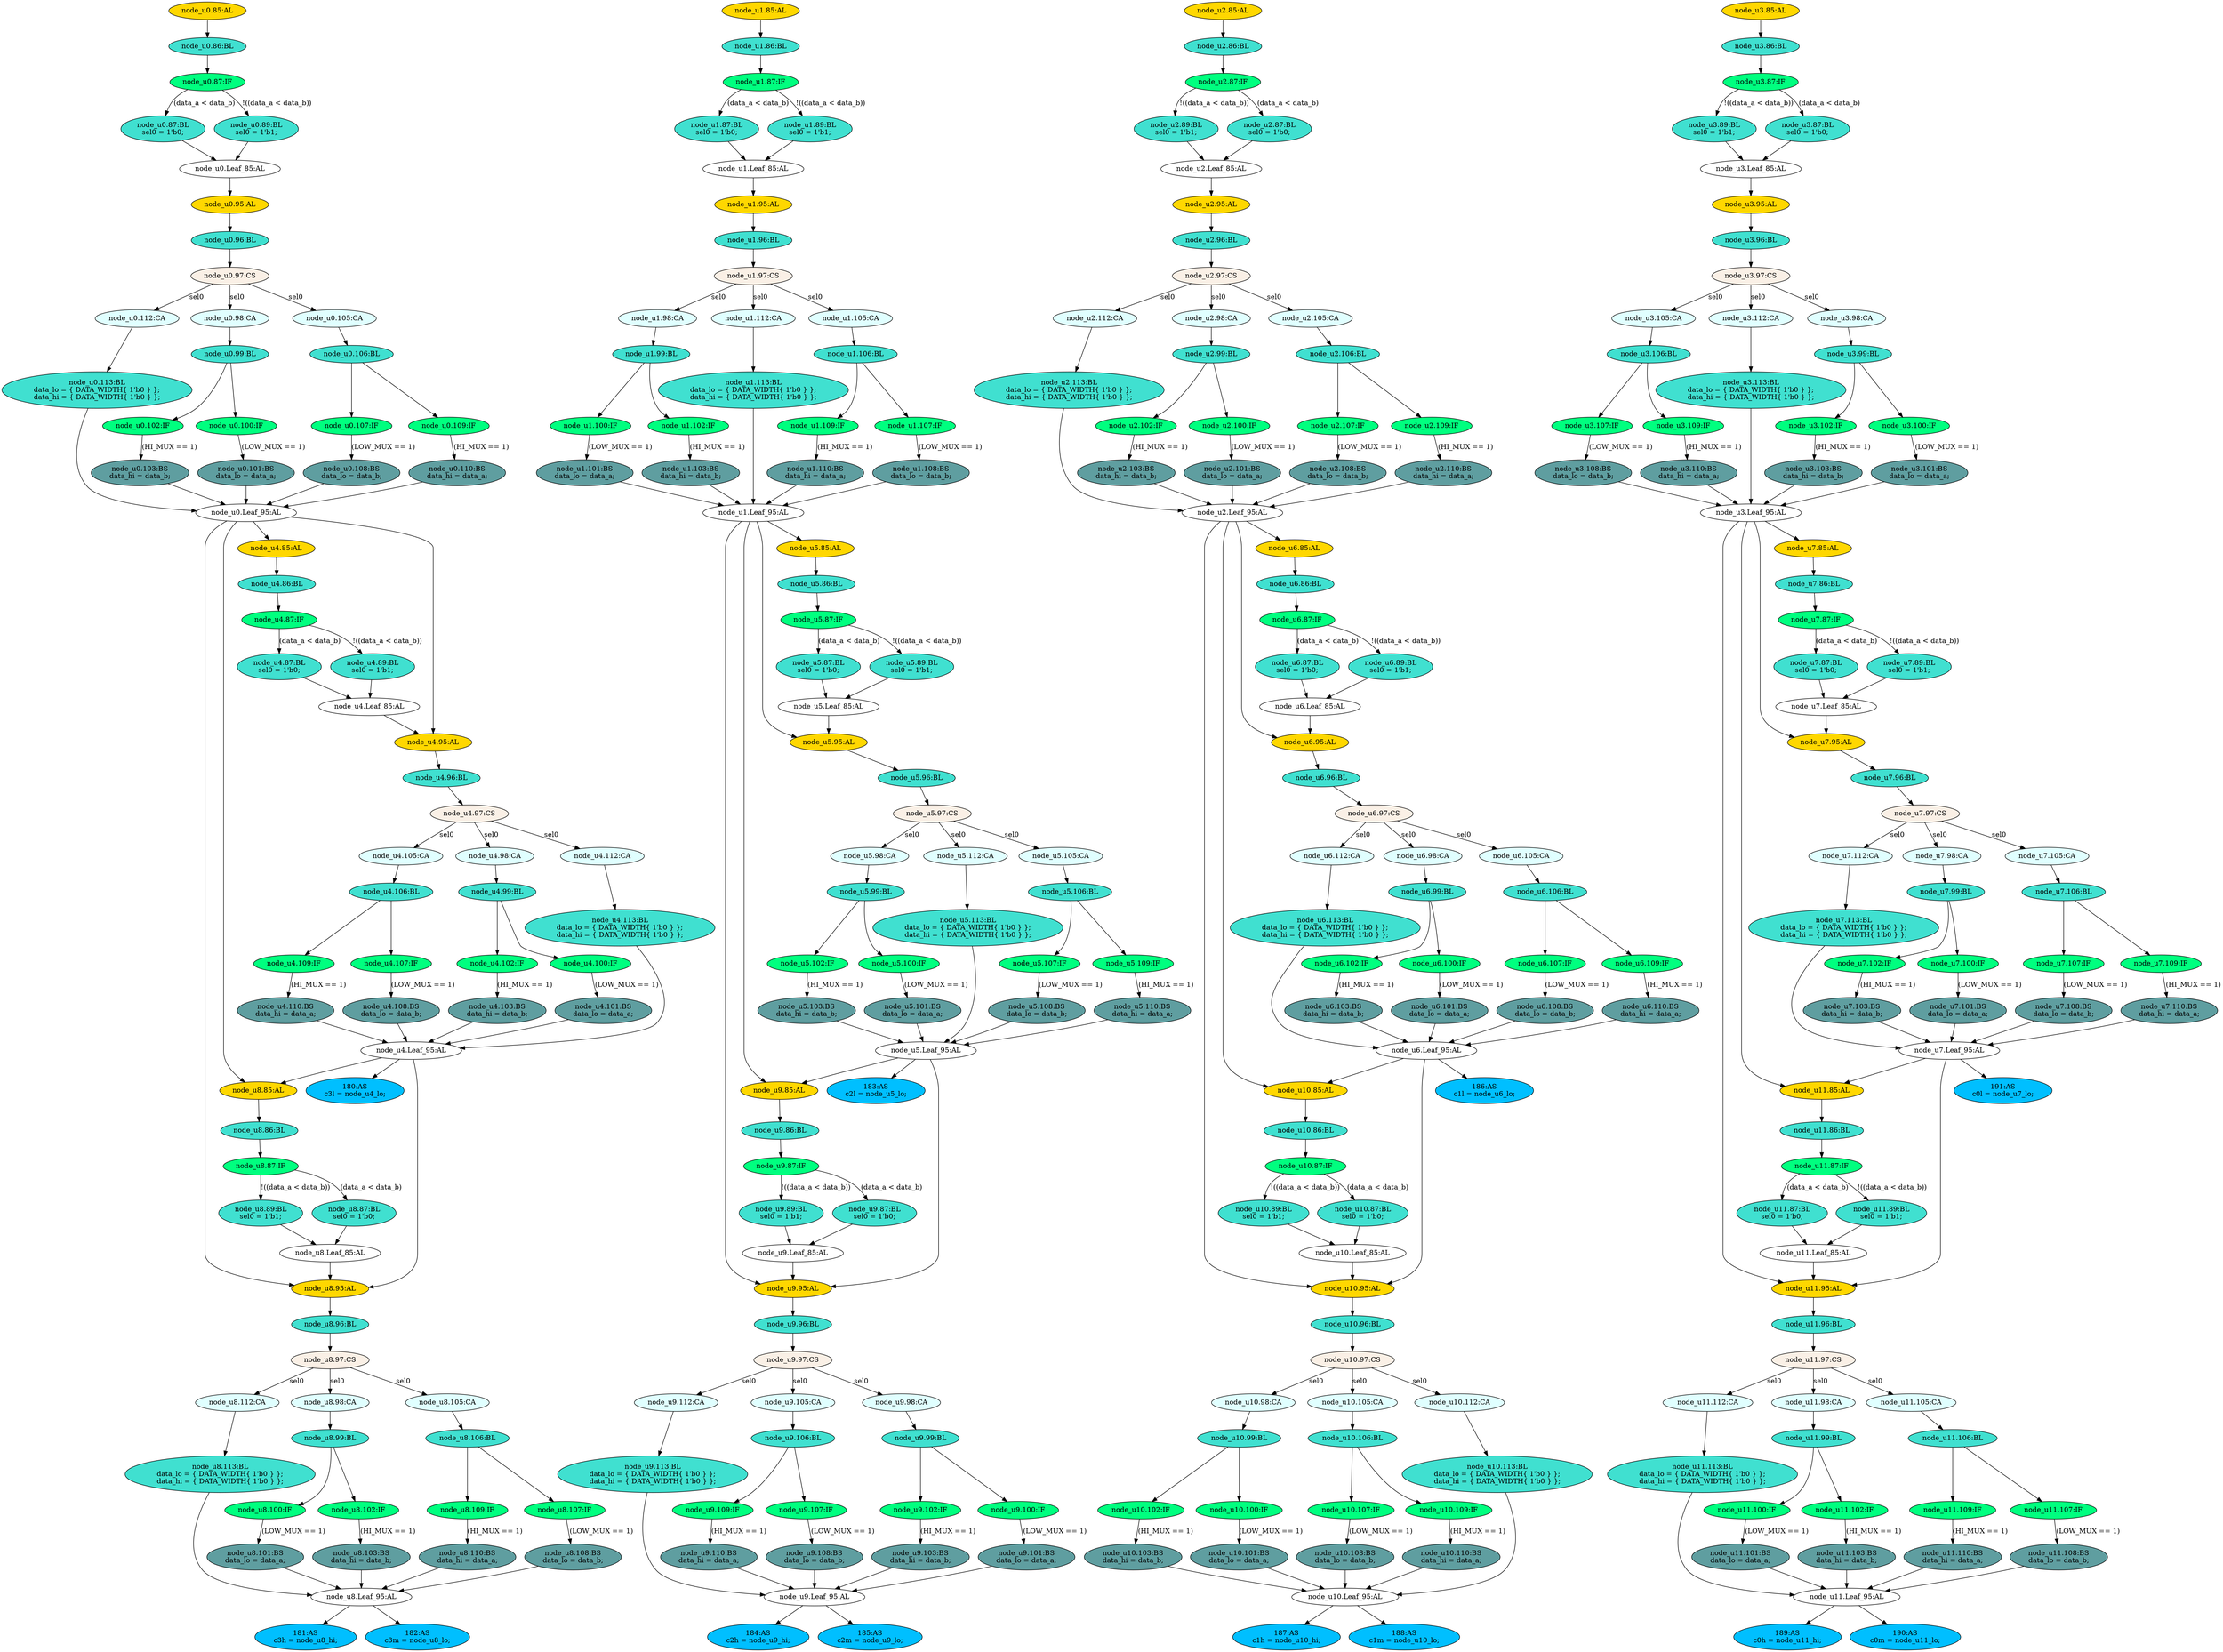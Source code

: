 strict digraph "compose( ,  )" {
	node [label="\N"];
	"node_u0.103:BS"	 [ast="<pyverilog.vparser.ast.BlockingSubstitution object at 0x7f85dcb30c90>",
		fillcolor=cadetblue,
		label="node_u0.103:BS
data_hi = data_b;",
		statements="[<pyverilog.vparser.ast.BlockingSubstitution object at 0x7f85dcb30c90>]",
		style=filled,
		typ=BlockingSubstitution];
	"node_u0.Leaf_95:AL"	 [def_var="['data_hi', 'data_lo']",
		label="node_u0.Leaf_95:AL"];
	"node_u0.103:BS" -> "node_u0.Leaf_95:AL"	 [cond="[]",
		lineno=None];
	"node_u1.103:BS"	 [ast="<pyverilog.vparser.ast.BlockingSubstitution object at 0x7f85dcb30c90>",
		fillcolor=cadetblue,
		label="node_u1.103:BS
data_hi = data_b;",
		statements="[<pyverilog.vparser.ast.BlockingSubstitution object at 0x7f85dcb30c90>]",
		style=filled,
		typ=BlockingSubstitution];
	"node_u1.Leaf_95:AL"	 [def_var="['data_hi', 'data_lo']",
		label="node_u1.Leaf_95:AL"];
	"node_u1.103:BS" -> "node_u1.Leaf_95:AL"	 [cond="[]",
		lineno=None];
	"node_u2.102:IF"	 [ast="<pyverilog.vparser.ast.IfStatement object at 0x7f85dcb30650>",
		fillcolor=springgreen,
		label="node_u2.102:IF",
		statements="[]",
		style=filled,
		typ=IfStatement];
	"node_u2.103:BS"	 [ast="<pyverilog.vparser.ast.BlockingSubstitution object at 0x7f85dcb30c90>",
		fillcolor=cadetblue,
		label="node_u2.103:BS
data_hi = data_b;",
		statements="[<pyverilog.vparser.ast.BlockingSubstitution object at 0x7f85dcb30c90>]",
		style=filled,
		typ=BlockingSubstitution];
	"node_u2.102:IF" -> "node_u2.103:BS"	 [cond="['HI_MUX']",
		label="(HI_MUX == 1)",
		lineno=102];
	"node_u10.107:IF"	 [ast="<pyverilog.vparser.ast.IfStatement object at 0x7f85dcb30e50>",
		fillcolor=springgreen,
		label="node_u10.107:IF",
		statements="[]",
		style=filled,
		typ=IfStatement];
	"node_u10.108:BS"	 [ast="<pyverilog.vparser.ast.BlockingSubstitution object at 0x7f85dcb30e90>",
		fillcolor=cadetblue,
		label="node_u10.108:BS
data_lo = data_b;",
		statements="[<pyverilog.vparser.ast.BlockingSubstitution object at 0x7f85dcb30e90>]",
		style=filled,
		typ=BlockingSubstitution];
	"node_u10.107:IF" -> "node_u10.108:BS"	 [cond="['LOW_MUX']",
		label="(LOW_MUX == 1)",
		lineno=107];
	"node_u10.95:AL"	 [ast="<pyverilog.vparser.ast.Always object at 0x7f85dcca2350>",
		clk_sens=False,
		fillcolor=gold,
		label="node_u10.95:AL",
		sens="['data_b', 'data_a']",
		statements="[]",
		style=filled,
		typ=Always,
		use_var="['data_b', 'data_a', 'HI_MUX', 'sel0', 'LOW_MUX']"];
	"node_u10.96:BL"	 [ast="<pyverilog.vparser.ast.Block object at 0x7f85dcfc5c10>",
		fillcolor=turquoise,
		label="node_u10.96:BL",
		statements="[]",
		style=filled,
		typ=Block];
	"node_u10.95:AL" -> "node_u10.96:BL"	 [cond="[]",
		lineno=None];
	"node_u8.102:IF"	 [ast="<pyverilog.vparser.ast.IfStatement object at 0x7f85dcb30650>",
		fillcolor=springgreen,
		label="node_u8.102:IF",
		statements="[]",
		style=filled,
		typ=IfStatement];
	"node_u8.103:BS"	 [ast="<pyverilog.vparser.ast.BlockingSubstitution object at 0x7f85dcb30c90>",
		fillcolor=cadetblue,
		label="node_u8.103:BS
data_hi = data_b;",
		statements="[<pyverilog.vparser.ast.BlockingSubstitution object at 0x7f85dcb30c90>]",
		style=filled,
		typ=BlockingSubstitution];
	"node_u8.102:IF" -> "node_u8.103:BS"	 [cond="['HI_MUX']",
		label="(HI_MUX == 1)",
		lineno=102];
	"node_u7.112:CA"	 [ast="<pyverilog.vparser.ast.Case object at 0x7f85dcb309d0>",
		fillcolor=lightcyan,
		label="node_u7.112:CA",
		statements="[]",
		style=filled,
		typ=Case];
	"node_u7.113:BL"	 [ast="<pyverilog.vparser.ast.Block object at 0x7f85dcb30450>",
		fillcolor=turquoise,
		label="node_u7.113:BL
data_lo = { DATA_WIDTH{ 1'b0 } };
data_hi = { DATA_WIDTH{ 1'b0 } };",
		statements="[<pyverilog.vparser.ast.BlockingSubstitution object at 0x7f85dcb30b90>, <pyverilog.vparser.ast.BlockingSubstitution object at 0x7f85dcb30d90>]",
		style=filled,
		typ=Block];
	"node_u7.112:CA" -> "node_u7.113:BL"	 [cond="[]",
		lineno=None];
	"node_u6.Leaf_95:AL"	 [def_var="['data_hi', 'data_lo']",
		label="node_u6.Leaf_95:AL"];
	"node_u6.Leaf_95:AL" -> "node_u10.95:AL";
	"node_u10.85:AL"	 [ast="<pyverilog.vparser.ast.Always object at 0x7f85dcc902d0>",
		clk_sens=False,
		fillcolor=gold,
		label="node_u10.85:AL",
		sens="[]",
		statements="[]",
		style=filled,
		typ=Always,
		use_var="['data_b', 'data_a']"];
	"node_u6.Leaf_95:AL" -> "node_u10.85:AL";
	"186:AS"	 [ast="<pyverilog.vparser.ast.Assign object at 0x7f85dc8308d0>",
		def_var="['c1l']",
		fillcolor=deepskyblue,
		label="186:AS
c1l = node_u6_lo;",
		statements="[]",
		style=filled,
		typ=Assign,
		use_var="['node_u6_lo']"];
	"node_u6.Leaf_95:AL" -> "186:AS";
	"node_u10.102:IF"	 [ast="<pyverilog.vparser.ast.IfStatement object at 0x7f85dcb30650>",
		fillcolor=springgreen,
		label="node_u10.102:IF",
		statements="[]",
		style=filled,
		typ=IfStatement];
	"node_u10.103:BS"	 [ast="<pyverilog.vparser.ast.BlockingSubstitution object at 0x7f85dcb30c90>",
		fillcolor=cadetblue,
		label="node_u10.103:BS
data_hi = data_b;",
		statements="[<pyverilog.vparser.ast.BlockingSubstitution object at 0x7f85dcb30c90>]",
		style=filled,
		typ=BlockingSubstitution];
	"node_u10.102:IF" -> "node_u10.103:BS"	 [cond="['HI_MUX']",
		label="(HI_MUX == 1)",
		lineno=102];
	"node_u11.113:BL"	 [ast="<pyverilog.vparser.ast.Block object at 0x7f85dcb30450>",
		fillcolor=turquoise,
		label="node_u11.113:BL
data_lo = { DATA_WIDTH{ 1'b0 } };
data_hi = { DATA_WIDTH{ 1'b0 } };",
		statements="[<pyverilog.vparser.ast.BlockingSubstitution object at 0x7f85dcb30b90>, <pyverilog.vparser.ast.BlockingSubstitution object at 0x7f85dcb30d90>]",
		style=filled,
		typ=Block];
	"node_u11.Leaf_95:AL"	 [def_var="['data_hi', 'data_lo']",
		label="node_u11.Leaf_95:AL"];
	"node_u11.113:BL" -> "node_u11.Leaf_95:AL"	 [cond="[]",
		lineno=None];
	"node_u1.98:CA"	 [ast="<pyverilog.vparser.ast.Case object at 0x7f85dcf58950>",
		fillcolor=lightcyan,
		label="node_u1.98:CA",
		statements="[]",
		style=filled,
		typ=Case];
	"node_u1.99:BL"	 [ast="<pyverilog.vparser.ast.Block object at 0x7f85dcf58910>",
		fillcolor=turquoise,
		label="node_u1.99:BL",
		statements="[]",
		style=filled,
		typ=Block];
	"node_u1.98:CA" -> "node_u1.99:BL"	 [cond="[]",
		lineno=None];
	"node_u10.109:IF"	 [ast="<pyverilog.vparser.ast.IfStatement object at 0x7f85dcb303d0>",
		fillcolor=springgreen,
		label="node_u10.109:IF",
		statements="[]",
		style=filled,
		typ=IfStatement];
	"node_u10.110:BS"	 [ast="<pyverilog.vparser.ast.BlockingSubstitution object at 0x7f85dcb30dd0>",
		fillcolor=cadetblue,
		label="node_u10.110:BS
data_hi = data_a;",
		statements="[<pyverilog.vparser.ast.BlockingSubstitution object at 0x7f85dcb30dd0>]",
		style=filled,
		typ=BlockingSubstitution];
	"node_u10.109:IF" -> "node_u10.110:BS"	 [cond="['HI_MUX']",
		label="(HI_MUX == 1)",
		lineno=109];
	"node_u6.113:BL"	 [ast="<pyverilog.vparser.ast.Block object at 0x7f85dcb30450>",
		fillcolor=turquoise,
		label="node_u6.113:BL
data_lo = { DATA_WIDTH{ 1'b0 } };
data_hi = { DATA_WIDTH{ 1'b0 } };",
		statements="[<pyverilog.vparser.ast.BlockingSubstitution object at 0x7f85dcb30b90>, <pyverilog.vparser.ast.BlockingSubstitution object at 0x7f85dcb30d90>]",
		style=filled,
		typ=Block];
	"node_u6.113:BL" -> "node_u6.Leaf_95:AL"	 [cond="[]",
		lineno=None];
	"node_u3.89:BL"	 [ast="<pyverilog.vparser.ast.Block object at 0x7f85dcc78b50>",
		fillcolor=turquoise,
		label="node_u3.89:BL
sel0 = 1'b1;",
		statements="[<pyverilog.vparser.ast.BlockingSubstitution object at 0x7f85dcc78150>]",
		style=filled,
		typ=Block];
	"node_u3.Leaf_85:AL"	 [def_var="['sel0']",
		label="node_u3.Leaf_85:AL"];
	"node_u3.89:BL" -> "node_u3.Leaf_85:AL"	 [cond="[]",
		lineno=None];
	"node_u4.97:CS"	 [ast="<pyverilog.vparser.ast.CaseStatement object at 0x7f85dcb30750>",
		fillcolor=linen,
		label="node_u4.97:CS",
		statements="[]",
		style=filled,
		typ=CaseStatement];
	"node_u4.98:CA"	 [ast="<pyverilog.vparser.ast.Case object at 0x7f85dcf58950>",
		fillcolor=lightcyan,
		label="node_u4.98:CA",
		statements="[]",
		style=filled,
		typ=Case];
	"node_u4.97:CS" -> "node_u4.98:CA"	 [cond="['sel0']",
		label=sel0,
		lineno=97];
	"node_u4.105:CA"	 [ast="<pyverilog.vparser.ast.Case object at 0x7f85dcb302d0>",
		fillcolor=lightcyan,
		label="node_u4.105:CA",
		statements="[]",
		style=filled,
		typ=Case];
	"node_u4.97:CS" -> "node_u4.105:CA"	 [cond="['sel0']",
		label=sel0,
		lineno=97];
	"node_u4.112:CA"	 [ast="<pyverilog.vparser.ast.Case object at 0x7f85dcb309d0>",
		fillcolor=lightcyan,
		label="node_u4.112:CA",
		statements="[]",
		style=filled,
		typ=Case];
	"node_u4.97:CS" -> "node_u4.112:CA"	 [cond="['sel0']",
		label=sel0,
		lineno=97];
	"node_u7.98:CA"	 [ast="<pyverilog.vparser.ast.Case object at 0x7f85dcf58950>",
		fillcolor=lightcyan,
		label="node_u7.98:CA",
		statements="[]",
		style=filled,
		typ=Case];
	"node_u7.99:BL"	 [ast="<pyverilog.vparser.ast.Block object at 0x7f85dcf58910>",
		fillcolor=turquoise,
		label="node_u7.99:BL",
		statements="[]",
		style=filled,
		typ=Block];
	"node_u7.98:CA" -> "node_u7.99:BL"	 [cond="[]",
		lineno=None];
	"node_u4.87:BL"	 [ast="<pyverilog.vparser.ast.Block object at 0x7f85dcc78450>",
		fillcolor=turquoise,
		label="node_u4.87:BL
sel0 = 1'b0;",
		statements="[<pyverilog.vparser.ast.BlockingSubstitution object at 0x7f85dcc78550>]",
		style=filled,
		typ=Block];
	"node_u4.Leaf_85:AL"	 [def_var="['sel0']",
		label="node_u4.Leaf_85:AL"];
	"node_u4.87:BL" -> "node_u4.Leaf_85:AL"	 [cond="[]",
		lineno=None];
	"node_u1.102:IF"	 [ast="<pyverilog.vparser.ast.IfStatement object at 0x7f85dcb30650>",
		fillcolor=springgreen,
		label="node_u1.102:IF",
		statements="[]",
		style=filled,
		typ=IfStatement];
	"node_u1.99:BL" -> "node_u1.102:IF"	 [cond="[]",
		lineno=None];
	"node_u1.100:IF"	 [ast="<pyverilog.vparser.ast.IfStatement object at 0x7f85dcf58450>",
		fillcolor=springgreen,
		label="node_u1.100:IF",
		statements="[]",
		style=filled,
		typ=IfStatement];
	"node_u1.99:BL" -> "node_u1.100:IF"	 [cond="[]",
		lineno=None];
	"node_u9.107:IF"	 [ast="<pyverilog.vparser.ast.IfStatement object at 0x7f85dcb30e50>",
		fillcolor=springgreen,
		label="node_u9.107:IF",
		statements="[]",
		style=filled,
		typ=IfStatement];
	"node_u9.108:BS"	 [ast="<pyverilog.vparser.ast.BlockingSubstitution object at 0x7f85dcb30e90>",
		fillcolor=cadetblue,
		label="node_u9.108:BS
data_lo = data_b;",
		statements="[<pyverilog.vparser.ast.BlockingSubstitution object at 0x7f85dcb30e90>]",
		style=filled,
		typ=BlockingSubstitution];
	"node_u9.107:IF" -> "node_u9.108:BS"	 [cond="['LOW_MUX']",
		label="(LOW_MUX == 1)",
		lineno=107];
	"node_u3.101:BS"	 [ast="<pyverilog.vparser.ast.BlockingSubstitution object at 0x7f85dcb30850>",
		fillcolor=cadetblue,
		label="node_u3.101:BS
data_lo = data_a;",
		statements="[<pyverilog.vparser.ast.BlockingSubstitution object at 0x7f85dcb30850>]",
		style=filled,
		typ=BlockingSubstitution];
	"node_u3.Leaf_95:AL"	 [def_var="['data_hi', 'data_lo']",
		label="node_u3.Leaf_95:AL"];
	"node_u3.101:BS" -> "node_u3.Leaf_95:AL"	 [cond="[]",
		lineno=None];
	"node_u5.108:BS"	 [ast="<pyverilog.vparser.ast.BlockingSubstitution object at 0x7f85dcb30e90>",
		fillcolor=cadetblue,
		label="node_u5.108:BS
data_lo = data_b;",
		statements="[<pyverilog.vparser.ast.BlockingSubstitution object at 0x7f85dcb30e90>]",
		style=filled,
		typ=BlockingSubstitution];
	"node_u5.Leaf_95:AL"	 [def_var="['data_hi', 'data_lo']",
		label="node_u5.Leaf_95:AL"];
	"node_u5.108:BS" -> "node_u5.Leaf_95:AL"	 [cond="[]",
		lineno=None];
	"node_u9.112:CA"	 [ast="<pyverilog.vparser.ast.Case object at 0x7f85dcb309d0>",
		fillcolor=lightcyan,
		label="node_u9.112:CA",
		statements="[]",
		style=filled,
		typ=Case];
	"node_u9.113:BL"	 [ast="<pyverilog.vparser.ast.Block object at 0x7f85dcb30450>",
		fillcolor=turquoise,
		label="node_u9.113:BL
data_lo = { DATA_WIDTH{ 1'b0 } };
data_hi = { DATA_WIDTH{ 1'b0 } };",
		statements="[<pyverilog.vparser.ast.BlockingSubstitution object at 0x7f85dcb30b90>, <pyverilog.vparser.ast.BlockingSubstitution object at 0x7f85dcb30d90>]",
		style=filled,
		typ=Block];
	"node_u9.112:CA" -> "node_u9.113:BL"	 [cond="[]",
		lineno=None];
	"node_u4.96:BL"	 [ast="<pyverilog.vparser.ast.Block object at 0x7f85dcfc5c10>",
		fillcolor=turquoise,
		label="node_u4.96:BL",
		statements="[]",
		style=filled,
		typ=Block];
	"node_u4.96:BL" -> "node_u4.97:CS"	 [cond="[]",
		lineno=None];
	"node_u6.101:BS"	 [ast="<pyverilog.vparser.ast.BlockingSubstitution object at 0x7f85dcb30850>",
		fillcolor=cadetblue,
		label="node_u6.101:BS
data_lo = data_a;",
		statements="[<pyverilog.vparser.ast.BlockingSubstitution object at 0x7f85dcb30850>]",
		style=filled,
		typ=BlockingSubstitution];
	"node_u6.101:BS" -> "node_u6.Leaf_95:AL"	 [cond="[]",
		lineno=None];
	"node_u4.87:IF"	 [ast="<pyverilog.vparser.ast.IfStatement object at 0x7f85dcc78050>",
		fillcolor=springgreen,
		label="node_u4.87:IF",
		statements="[]",
		style=filled,
		typ=IfStatement];
	"node_u4.87:IF" -> "node_u4.87:BL"	 [cond="['data_a', 'data_b']",
		label="(data_a < data_b)",
		lineno=87];
	"node_u4.89:BL"	 [ast="<pyverilog.vparser.ast.Block object at 0x7f85dcc78b50>",
		fillcolor=turquoise,
		label="node_u4.89:BL
sel0 = 1'b1;",
		statements="[<pyverilog.vparser.ast.BlockingSubstitution object at 0x7f85dcc78150>]",
		style=filled,
		typ=Block];
	"node_u4.87:IF" -> "node_u4.89:BL"	 [cond="['data_a', 'data_b']",
		label="!((data_a < data_b))",
		lineno=87];
	"node_u10.99:BL"	 [ast="<pyverilog.vparser.ast.Block object at 0x7f85dcf58910>",
		fillcolor=turquoise,
		label="node_u10.99:BL",
		statements="[]",
		style=filled,
		typ=Block];
	"node_u10.99:BL" -> "node_u10.102:IF"	 [cond="[]",
		lineno=None];
	"node_u10.100:IF"	 [ast="<pyverilog.vparser.ast.IfStatement object at 0x7f85dcf58450>",
		fillcolor=springgreen,
		label="node_u10.100:IF",
		statements="[]",
		style=filled,
		typ=IfStatement];
	"node_u10.99:BL" -> "node_u10.100:IF"	 [cond="[]",
		lineno=None];
	"node_u7.106:BL"	 [ast="<pyverilog.vparser.ast.Block object at 0x7f85dcb30190>",
		fillcolor=turquoise,
		label="node_u7.106:BL",
		statements="[]",
		style=filled,
		typ=Block];
	"node_u7.107:IF"	 [ast="<pyverilog.vparser.ast.IfStatement object at 0x7f85dcb30e50>",
		fillcolor=springgreen,
		label="node_u7.107:IF",
		statements="[]",
		style=filled,
		typ=IfStatement];
	"node_u7.106:BL" -> "node_u7.107:IF"	 [cond="[]",
		lineno=None];
	"node_u7.109:IF"	 [ast="<pyverilog.vparser.ast.IfStatement object at 0x7f85dcb303d0>",
		fillcolor=springgreen,
		label="node_u7.109:IF",
		statements="[]",
		style=filled,
		typ=IfStatement];
	"node_u7.106:BL" -> "node_u7.109:IF"	 [cond="[]",
		lineno=None];
	"183:AS"	 [ast="<pyverilog.vparser.ast.Assign object at 0x7f85dc830510>",
		def_var="['c2l']",
		fillcolor=deepskyblue,
		label="183:AS
c2l = node_u5_lo;",
		statements="[]",
		style=filled,
		typ=Assign,
		use_var="['node_u5_lo']"];
	"node_u10.101:BS"	 [ast="<pyverilog.vparser.ast.BlockingSubstitution object at 0x7f85dcb30850>",
		fillcolor=cadetblue,
		label="node_u10.101:BS
data_lo = data_a;",
		statements="[<pyverilog.vparser.ast.BlockingSubstitution object at 0x7f85dcb30850>]",
		style=filled,
		typ=BlockingSubstitution];
	"node_u10.Leaf_95:AL"	 [def_var="['data_hi', 'data_lo']",
		label="node_u10.Leaf_95:AL"];
	"node_u10.101:BS" -> "node_u10.Leaf_95:AL"	 [cond="[]",
		lineno=None];
	"node_u1.97:CS"	 [ast="<pyverilog.vparser.ast.CaseStatement object at 0x7f85dcb30750>",
		fillcolor=linen,
		label="node_u1.97:CS",
		statements="[]",
		style=filled,
		typ=CaseStatement];
	"node_u1.97:CS" -> "node_u1.98:CA"	 [cond="['sel0']",
		label=sel0,
		lineno=97];
	"node_u1.112:CA"	 [ast="<pyverilog.vparser.ast.Case object at 0x7f85dcb309d0>",
		fillcolor=lightcyan,
		label="node_u1.112:CA",
		statements="[]",
		style=filled,
		typ=Case];
	"node_u1.97:CS" -> "node_u1.112:CA"	 [cond="['sel0']",
		label=sel0,
		lineno=97];
	"node_u1.105:CA"	 [ast="<pyverilog.vparser.ast.Case object at 0x7f85dcb302d0>",
		fillcolor=lightcyan,
		label="node_u1.105:CA",
		statements="[]",
		style=filled,
		typ=Case];
	"node_u1.97:CS" -> "node_u1.105:CA"	 [cond="['sel0']",
		label=sel0,
		lineno=97];
	"184:AS"	 [ast="<pyverilog.vparser.ast.Assign object at 0x7f85dc830650>",
		def_var="['c2h']",
		fillcolor=deepskyblue,
		label="184:AS
c2h = node_u9_hi;",
		statements="[]",
		style=filled,
		typ=Assign,
		use_var="['node_u9_hi']"];
	"node_u0.100:IF"	 [ast="<pyverilog.vparser.ast.IfStatement object at 0x7f85dcf58450>",
		fillcolor=springgreen,
		label="node_u0.100:IF",
		statements="[]",
		style=filled,
		typ=IfStatement];
	"node_u0.101:BS"	 [ast="<pyverilog.vparser.ast.BlockingSubstitution object at 0x7f85dcb30850>",
		fillcolor=cadetblue,
		label="node_u0.101:BS
data_lo = data_a;",
		statements="[<pyverilog.vparser.ast.BlockingSubstitution object at 0x7f85dcb30850>]",
		style=filled,
		typ=BlockingSubstitution];
	"node_u0.100:IF" -> "node_u0.101:BS"	 [cond="['LOW_MUX']",
		label="(LOW_MUX == 1)",
		lineno=100];
	"node_u10.100:IF" -> "node_u10.101:BS"	 [cond="['LOW_MUX']",
		label="(LOW_MUX == 1)",
		lineno=100];
	"node_u1.101:BS"	 [ast="<pyverilog.vparser.ast.BlockingSubstitution object at 0x7f85dcb30850>",
		fillcolor=cadetblue,
		label="node_u1.101:BS
data_lo = data_a;",
		statements="[<pyverilog.vparser.ast.BlockingSubstitution object at 0x7f85dcb30850>]",
		style=filled,
		typ=BlockingSubstitution];
	"node_u1.101:BS" -> "node_u1.Leaf_95:AL"	 [cond="[]",
		lineno=None];
	"node_u11.85:AL"	 [ast="<pyverilog.vparser.ast.Always object at 0x7f85dcc902d0>",
		clk_sens=False,
		fillcolor=gold,
		label="node_u11.85:AL",
		sens="[]",
		statements="[]",
		style=filled,
		typ=Always,
		use_var="['data_b', 'data_a']"];
	"node_u11.86:BL"	 [ast="<pyverilog.vparser.ast.Block object at 0x7f85dcc900d0>",
		fillcolor=turquoise,
		label="node_u11.86:BL",
		statements="[]",
		style=filled,
		typ=Block];
	"node_u11.85:AL" -> "node_u11.86:BL"	 [cond="[]",
		lineno=None];
	"node_u9.95:AL"	 [ast="<pyverilog.vparser.ast.Always object at 0x7f85dcca2350>",
		clk_sens=False,
		fillcolor=gold,
		label="node_u9.95:AL",
		sens="['data_b', 'data_a']",
		statements="[]",
		style=filled,
		typ=Always,
		use_var="['data_b', 'data_a', 'HI_MUX', 'sel0', 'LOW_MUX']"];
	"node_u9.96:BL"	 [ast="<pyverilog.vparser.ast.Block object at 0x7f85dcfc5c10>",
		fillcolor=turquoise,
		label="node_u9.96:BL",
		statements="[]",
		style=filled,
		typ=Block];
	"node_u9.95:AL" -> "node_u9.96:BL"	 [cond="[]",
		lineno=None];
	"187:AS"	 [ast="<pyverilog.vparser.ast.Assign object at 0x7f85dc830a10>",
		def_var="['c1h']",
		fillcolor=deepskyblue,
		label="187:AS
c1h = node_u10_hi;",
		statements="[]",
		style=filled,
		typ=Assign,
		use_var="['node_u10_hi']"];
	"node_u6.106:BL"	 [ast="<pyverilog.vparser.ast.Block object at 0x7f85dcb30190>",
		fillcolor=turquoise,
		label="node_u6.106:BL",
		statements="[]",
		style=filled,
		typ=Block];
	"node_u6.107:IF"	 [ast="<pyverilog.vparser.ast.IfStatement object at 0x7f85dcb30e50>",
		fillcolor=springgreen,
		label="node_u6.107:IF",
		statements="[]",
		style=filled,
		typ=IfStatement];
	"node_u6.106:BL" -> "node_u6.107:IF"	 [cond="[]",
		lineno=None];
	"node_u6.109:IF"	 [ast="<pyverilog.vparser.ast.IfStatement object at 0x7f85dcb303d0>",
		fillcolor=springgreen,
		label="node_u6.109:IF",
		statements="[]",
		style=filled,
		typ=IfStatement];
	"node_u6.106:BL" -> "node_u6.109:IF"	 [cond="[]",
		lineno=None];
	"node_u8.85:AL"	 [ast="<pyverilog.vparser.ast.Always object at 0x7f85dcc902d0>",
		clk_sens=False,
		fillcolor=gold,
		label="node_u8.85:AL",
		sens="[]",
		statements="[]",
		style=filled,
		typ=Always,
		use_var="['data_b', 'data_a']"];
	"node_u8.86:BL"	 [ast="<pyverilog.vparser.ast.Block object at 0x7f85dcc900d0>",
		fillcolor=turquoise,
		label="node_u8.86:BL",
		statements="[]",
		style=filled,
		typ=Block];
	"node_u8.85:AL" -> "node_u8.86:BL"	 [cond="[]",
		lineno=None];
	"node_u5.98:CA"	 [ast="<pyverilog.vparser.ast.Case object at 0x7f85dcf58950>",
		fillcolor=lightcyan,
		label="node_u5.98:CA",
		statements="[]",
		style=filled,
		typ=Case];
	"node_u5.99:BL"	 [ast="<pyverilog.vparser.ast.Block object at 0x7f85dcf58910>",
		fillcolor=turquoise,
		label="node_u5.99:BL",
		statements="[]",
		style=filled,
		typ=Block];
	"node_u5.98:CA" -> "node_u5.99:BL"	 [cond="[]",
		lineno=None];
	"node_u3.105:CA"	 [ast="<pyverilog.vparser.ast.Case object at 0x7f85dcb302d0>",
		fillcolor=lightcyan,
		label="node_u3.105:CA",
		statements="[]",
		style=filled,
		typ=Case];
	"node_u3.106:BL"	 [ast="<pyverilog.vparser.ast.Block object at 0x7f85dcb30190>",
		fillcolor=turquoise,
		label="node_u3.106:BL",
		statements="[]",
		style=filled,
		typ=Block];
	"node_u3.105:CA" -> "node_u3.106:BL"	 [cond="[]",
		lineno=None];
	"node_u4.113:BL"	 [ast="<pyverilog.vparser.ast.Block object at 0x7f85dcb30450>",
		fillcolor=turquoise,
		label="node_u4.113:BL
data_lo = { DATA_WIDTH{ 1'b0 } };
data_hi = { DATA_WIDTH{ 1'b0 } };",
		statements="[<pyverilog.vparser.ast.BlockingSubstitution object at 0x7f85dcb30b90>, <pyverilog.vparser.ast.BlockingSubstitution object at 0x7f85dcb30d90>]",
		style=filled,
		typ=Block];
	"node_u4.Leaf_95:AL"	 [def_var="['data_hi', 'data_lo']",
		label="node_u4.Leaf_95:AL"];
	"node_u4.113:BL" -> "node_u4.Leaf_95:AL"	 [cond="[]",
		lineno=None];
	"node_u10.86:BL"	 [ast="<pyverilog.vparser.ast.Block object at 0x7f85dcc900d0>",
		fillcolor=turquoise,
		label="node_u10.86:BL",
		statements="[]",
		style=filled,
		typ=Block];
	"node_u10.87:IF"	 [ast="<pyverilog.vparser.ast.IfStatement object at 0x7f85dcc78050>",
		fillcolor=springgreen,
		label="node_u10.87:IF",
		statements="[]",
		style=filled,
		typ=IfStatement];
	"node_u10.86:BL" -> "node_u10.87:IF"	 [cond="[]",
		lineno=None];
	"node_u2.100:IF"	 [ast="<pyverilog.vparser.ast.IfStatement object at 0x7f85dcf58450>",
		fillcolor=springgreen,
		label="node_u2.100:IF",
		statements="[]",
		style=filled,
		typ=IfStatement];
	"node_u2.101:BS"	 [ast="<pyverilog.vparser.ast.BlockingSubstitution object at 0x7f85dcb30850>",
		fillcolor=cadetblue,
		label="node_u2.101:BS
data_lo = data_a;",
		statements="[<pyverilog.vparser.ast.BlockingSubstitution object at 0x7f85dcb30850>]",
		style=filled,
		typ=BlockingSubstitution];
	"node_u2.100:IF" -> "node_u2.101:BS"	 [cond="['LOW_MUX']",
		label="(LOW_MUX == 1)",
		lineno=100];
	"node_u9.97:CS"	 [ast="<pyverilog.vparser.ast.CaseStatement object at 0x7f85dcb30750>",
		fillcolor=linen,
		label="node_u9.97:CS",
		statements="[]",
		style=filled,
		typ=CaseStatement];
	"node_u9.96:BL" -> "node_u9.97:CS"	 [cond="[]",
		lineno=None];
	"node_u6.86:BL"	 [ast="<pyverilog.vparser.ast.Block object at 0x7f85dcc900d0>",
		fillcolor=turquoise,
		label="node_u6.86:BL",
		statements="[]",
		style=filled,
		typ=Block];
	"node_u6.87:IF"	 [ast="<pyverilog.vparser.ast.IfStatement object at 0x7f85dcc78050>",
		fillcolor=springgreen,
		label="node_u6.87:IF",
		statements="[]",
		style=filled,
		typ=IfStatement];
	"node_u6.86:BL" -> "node_u6.87:IF"	 [cond="[]",
		lineno=None];
	"node_u8.87:IF"	 [ast="<pyverilog.vparser.ast.IfStatement object at 0x7f85dcc78050>",
		fillcolor=springgreen,
		label="node_u8.87:IF",
		statements="[]",
		style=filled,
		typ=IfStatement];
	"node_u8.86:BL" -> "node_u8.87:IF"	 [cond="[]",
		lineno=None];
	"node_u2.108:BS"	 [ast="<pyverilog.vparser.ast.BlockingSubstitution object at 0x7f85dcb30e90>",
		fillcolor=cadetblue,
		label="node_u2.108:BS
data_lo = data_b;",
		statements="[<pyverilog.vparser.ast.BlockingSubstitution object at 0x7f85dcb30e90>]",
		style=filled,
		typ=BlockingSubstitution];
	"node_u2.Leaf_95:AL"	 [def_var="['data_hi', 'data_lo']",
		label="node_u2.Leaf_95:AL"];
	"node_u2.108:BS" -> "node_u2.Leaf_95:AL"	 [cond="[]",
		lineno=None];
	"node_u11.107:IF"	 [ast="<pyverilog.vparser.ast.IfStatement object at 0x7f85dcb30e50>",
		fillcolor=springgreen,
		label="node_u11.107:IF",
		statements="[]",
		style=filled,
		typ=IfStatement];
	"node_u11.108:BS"	 [ast="<pyverilog.vparser.ast.BlockingSubstitution object at 0x7f85dcb30e90>",
		fillcolor=cadetblue,
		label="node_u11.108:BS
data_lo = data_b;",
		statements="[<pyverilog.vparser.ast.BlockingSubstitution object at 0x7f85dcb30e90>]",
		style=filled,
		typ=BlockingSubstitution];
	"node_u11.107:IF" -> "node_u11.108:BS"	 [cond="['LOW_MUX']",
		label="(LOW_MUX == 1)",
		lineno=107];
	"node_u10.108:BS" -> "node_u10.Leaf_95:AL"	 [cond="[]",
		lineno=None];
	"node_u7.100:IF"	 [ast="<pyverilog.vparser.ast.IfStatement object at 0x7f85dcf58450>",
		fillcolor=springgreen,
		label="node_u7.100:IF",
		statements="[]",
		style=filled,
		typ=IfStatement];
	"node_u7.101:BS"	 [ast="<pyverilog.vparser.ast.BlockingSubstitution object at 0x7f85dcb30850>",
		fillcolor=cadetblue,
		label="node_u7.101:BS
data_lo = data_a;",
		statements="[<pyverilog.vparser.ast.BlockingSubstitution object at 0x7f85dcb30850>]",
		style=filled,
		typ=BlockingSubstitution];
	"node_u7.100:IF" -> "node_u7.101:BS"	 [cond="['LOW_MUX']",
		label="(LOW_MUX == 1)",
		lineno=100];
	"node_u3.103:BS"	 [ast="<pyverilog.vparser.ast.BlockingSubstitution object at 0x7f85dcb30c90>",
		fillcolor=cadetblue,
		label="node_u3.103:BS
data_hi = data_b;",
		statements="[<pyverilog.vparser.ast.BlockingSubstitution object at 0x7f85dcb30c90>]",
		style=filled,
		typ=BlockingSubstitution];
	"node_u3.103:BS" -> "node_u3.Leaf_95:AL"	 [cond="[]",
		lineno=None];
	"node_u4.99:BL"	 [ast="<pyverilog.vparser.ast.Block object at 0x7f85dcf58910>",
		fillcolor=turquoise,
		label="node_u4.99:BL",
		statements="[]",
		style=filled,
		typ=Block];
	"node_u4.98:CA" -> "node_u4.99:BL"	 [cond="[]",
		lineno=None];
	"node_u3.112:CA"	 [ast="<pyverilog.vparser.ast.Case object at 0x7f85dcb309d0>",
		fillcolor=lightcyan,
		label="node_u3.112:CA",
		statements="[]",
		style=filled,
		typ=Case];
	"node_u3.113:BL"	 [ast="<pyverilog.vparser.ast.Block object at 0x7f85dcb30450>",
		fillcolor=turquoise,
		label="node_u3.113:BL
data_lo = { DATA_WIDTH{ 1'b0 } };
data_hi = { DATA_WIDTH{ 1'b0 } };",
		statements="[<pyverilog.vparser.ast.BlockingSubstitution object at 0x7f85dcb30b90>, <pyverilog.vparser.ast.BlockingSubstitution object at 0x7f85dcb30d90>]",
		style=filled,
		typ=Block];
	"node_u3.112:CA" -> "node_u3.113:BL"	 [cond="[]",
		lineno=None];
	"node_u8.97:CS"	 [ast="<pyverilog.vparser.ast.CaseStatement object at 0x7f85dcb30750>",
		fillcolor=linen,
		label="node_u8.97:CS",
		statements="[]",
		style=filled,
		typ=CaseStatement];
	"node_u8.112:CA"	 [ast="<pyverilog.vparser.ast.Case object at 0x7f85dcb309d0>",
		fillcolor=lightcyan,
		label="node_u8.112:CA",
		statements="[]",
		style=filled,
		typ=Case];
	"node_u8.97:CS" -> "node_u8.112:CA"	 [cond="['sel0']",
		label=sel0,
		lineno=97];
	"node_u8.98:CA"	 [ast="<pyverilog.vparser.ast.Case object at 0x7f85dcf58950>",
		fillcolor=lightcyan,
		label="node_u8.98:CA",
		statements="[]",
		style=filled,
		typ=Case];
	"node_u8.97:CS" -> "node_u8.98:CA"	 [cond="['sel0']",
		label=sel0,
		lineno=97];
	"node_u8.105:CA"	 [ast="<pyverilog.vparser.ast.Case object at 0x7f85dcb302d0>",
		fillcolor=lightcyan,
		label="node_u8.105:CA",
		statements="[]",
		style=filled,
		typ=Case];
	"node_u8.97:CS" -> "node_u8.105:CA"	 [cond="['sel0']",
		label=sel0,
		lineno=97];
	"node_u0.87:BL"	 [ast="<pyverilog.vparser.ast.Block object at 0x7f85dcc78450>",
		fillcolor=turquoise,
		label="node_u0.87:BL
sel0 = 1'b0;",
		statements="[<pyverilog.vparser.ast.BlockingSubstitution object at 0x7f85dcc78550>]",
		style=filled,
		typ=Block];
	"node_u0.Leaf_85:AL"	 [def_var="['sel0']",
		label="node_u0.Leaf_85:AL"];
	"node_u0.87:BL" -> "node_u0.Leaf_85:AL"	 [cond="[]",
		lineno=None];
	"node_u7.97:CS"	 [ast="<pyverilog.vparser.ast.CaseStatement object at 0x7f85dcb30750>",
		fillcolor=linen,
		label="node_u7.97:CS",
		statements="[]",
		style=filled,
		typ=CaseStatement];
	"node_u7.97:CS" -> "node_u7.112:CA"	 [cond="['sel0']",
		label=sel0,
		lineno=97];
	"node_u7.97:CS" -> "node_u7.98:CA"	 [cond="['sel0']",
		label=sel0,
		lineno=97];
	"node_u7.105:CA"	 [ast="<pyverilog.vparser.ast.Case object at 0x7f85dcb302d0>",
		fillcolor=lightcyan,
		label="node_u7.105:CA",
		statements="[]",
		style=filled,
		typ=Case];
	"node_u7.97:CS" -> "node_u7.105:CA"	 [cond="['sel0']",
		label=sel0,
		lineno=97];
	"node_u4.106:BL"	 [ast="<pyverilog.vparser.ast.Block object at 0x7f85dcb30190>",
		fillcolor=turquoise,
		label="node_u4.106:BL",
		statements="[]",
		style=filled,
		typ=Block];
	"node_u4.105:CA" -> "node_u4.106:BL"	 [cond="[]",
		lineno=None];
	"node_u3.85:AL"	 [ast="<pyverilog.vparser.ast.Always object at 0x7f85dcc902d0>",
		clk_sens=False,
		fillcolor=gold,
		label="node_u3.85:AL",
		sens="[]",
		statements="[]",
		style=filled,
		typ=Always,
		use_var="['data_b', 'data_a']"];
	"node_u3.86:BL"	 [ast="<pyverilog.vparser.ast.Block object at 0x7f85dcc900d0>",
		fillcolor=turquoise,
		label="node_u3.86:BL",
		statements="[]",
		style=filled,
		typ=Block];
	"node_u3.85:AL" -> "node_u3.86:BL"	 [cond="[]",
		lineno=None];
	"node_u9.101:BS"	 [ast="<pyverilog.vparser.ast.BlockingSubstitution object at 0x7f85dcb30850>",
		fillcolor=cadetblue,
		label="node_u9.101:BS
data_lo = data_a;",
		statements="[<pyverilog.vparser.ast.BlockingSubstitution object at 0x7f85dcb30850>]",
		style=filled,
		typ=BlockingSubstitution];
	"node_u9.Leaf_95:AL"	 [def_var="['data_hi', 'data_lo']",
		label="node_u9.Leaf_95:AL"];
	"node_u9.101:BS" -> "node_u9.Leaf_95:AL"	 [cond="[]",
		lineno=None];
	"node_u0.112:CA"	 [ast="<pyverilog.vparser.ast.Case object at 0x7f85dcb309d0>",
		fillcolor=lightcyan,
		label="node_u0.112:CA",
		statements="[]",
		style=filled,
		typ=Case];
	"node_u0.113:BL"	 [ast="<pyverilog.vparser.ast.Block object at 0x7f85dcb30450>",
		fillcolor=turquoise,
		label="node_u0.113:BL
data_lo = { DATA_WIDTH{ 1'b0 } };
data_hi = { DATA_WIDTH{ 1'b0 } };",
		statements="[<pyverilog.vparser.ast.BlockingSubstitution object at 0x7f85dcb30b90>, <pyverilog.vparser.ast.BlockingSubstitution object at 0x7f85dcb30d90>]",
		style=filled,
		typ=Block];
	"node_u0.112:CA" -> "node_u0.113:BL"	 [cond="[]",
		lineno=None];
	"node_u7.105:CA" -> "node_u7.106:BL"	 [cond="[]",
		lineno=None];
	"node_u5.112:CA"	 [ast="<pyverilog.vparser.ast.Case object at 0x7f85dcb309d0>",
		fillcolor=lightcyan,
		label="node_u5.112:CA",
		statements="[]",
		style=filled,
		typ=Case];
	"node_u5.113:BL"	 [ast="<pyverilog.vparser.ast.Block object at 0x7f85dcb30450>",
		fillcolor=turquoise,
		label="node_u5.113:BL
data_lo = { DATA_WIDTH{ 1'b0 } };
data_hi = { DATA_WIDTH{ 1'b0 } };",
		statements="[<pyverilog.vparser.ast.BlockingSubstitution object at 0x7f85dcb30b90>, <pyverilog.vparser.ast.BlockingSubstitution object at 0x7f85dcb30d90>]",
		style=filled,
		typ=Block];
	"node_u5.112:CA" -> "node_u5.113:BL"	 [cond="[]",
		lineno=None];
	"node_u8.Leaf_95:AL"	 [def_var="['data_hi', 'data_lo']",
		label="node_u8.Leaf_95:AL"];
	"181:AS"	 [ast="<pyverilog.vparser.ast.Assign object at 0x7f85dc830290>",
		def_var="['c3h']",
		fillcolor=deepskyblue,
		label="181:AS
c3h = node_u8_hi;",
		statements="[]",
		style=filled,
		typ=Assign,
		use_var="['node_u8_hi']"];
	"node_u8.Leaf_95:AL" -> "181:AS";
	"182:AS"	 [ast="<pyverilog.vparser.ast.Assign object at 0x7f85dc8303d0>",
		def_var="['c3m']",
		fillcolor=deepskyblue,
		label="182:AS
c3m = node_u8_lo;",
		statements="[]",
		style=filled,
		typ=Assign,
		use_var="['node_u8_lo']"];
	"node_u8.Leaf_95:AL" -> "182:AS";
	"node_u7.86:BL"	 [ast="<pyverilog.vparser.ast.Block object at 0x7f85dcc900d0>",
		fillcolor=turquoise,
		label="node_u7.86:BL",
		statements="[]",
		style=filled,
		typ=Block];
	"node_u7.87:IF"	 [ast="<pyverilog.vparser.ast.IfStatement object at 0x7f85dcc78050>",
		fillcolor=springgreen,
		label="node_u7.87:IF",
		statements="[]",
		style=filled,
		typ=IfStatement];
	"node_u7.86:BL" -> "node_u7.87:IF"	 [cond="[]",
		lineno=None];
	"node_u6.108:BS"	 [ast="<pyverilog.vparser.ast.BlockingSubstitution object at 0x7f85dcb30e90>",
		fillcolor=cadetblue,
		label="node_u6.108:BS
data_lo = data_b;",
		statements="[<pyverilog.vparser.ast.BlockingSubstitution object at 0x7f85dcb30e90>]",
		style=filled,
		typ=BlockingSubstitution];
	"node_u6.107:IF" -> "node_u6.108:BS"	 [cond="['LOW_MUX']",
		label="(LOW_MUX == 1)",
		lineno=107];
	"node_u7.102:IF"	 [ast="<pyverilog.vparser.ast.IfStatement object at 0x7f85dcb30650>",
		fillcolor=springgreen,
		label="node_u7.102:IF",
		statements="[]",
		style=filled,
		typ=IfStatement];
	"node_u7.103:BS"	 [ast="<pyverilog.vparser.ast.BlockingSubstitution object at 0x7f85dcb30c90>",
		fillcolor=cadetblue,
		label="node_u7.103:BS
data_hi = data_b;",
		statements="[<pyverilog.vparser.ast.BlockingSubstitution object at 0x7f85dcb30c90>]",
		style=filled,
		typ=BlockingSubstitution];
	"node_u7.102:IF" -> "node_u7.103:BS"	 [cond="['HI_MUX']",
		label="(HI_MUX == 1)",
		lineno=102];
	"node_u8.103:BS" -> "node_u8.Leaf_95:AL"	 [cond="[]",
		lineno=None];
	"node_u9.99:BL"	 [ast="<pyverilog.vparser.ast.Block object at 0x7f85dcf58910>",
		fillcolor=turquoise,
		label="node_u9.99:BL",
		statements="[]",
		style=filled,
		typ=Block];
	"node_u9.100:IF"	 [ast="<pyverilog.vparser.ast.IfStatement object at 0x7f85dcf58450>",
		fillcolor=springgreen,
		label="node_u9.100:IF",
		statements="[]",
		style=filled,
		typ=IfStatement];
	"node_u9.99:BL" -> "node_u9.100:IF"	 [cond="[]",
		lineno=None];
	"node_u9.102:IF"	 [ast="<pyverilog.vparser.ast.IfStatement object at 0x7f85dcb30650>",
		fillcolor=springgreen,
		label="node_u9.102:IF",
		statements="[]",
		style=filled,
		typ=IfStatement];
	"node_u9.99:BL" -> "node_u9.102:IF"	 [cond="[]",
		lineno=None];
	"191:AS"	 [ast="<pyverilog.vparser.ast.Assign object at 0x7f85dc830f10>",
		def_var="['c0l']",
		fillcolor=deepskyblue,
		label="191:AS
c0l = node_u7_lo;",
		statements="[]",
		style=filled,
		typ=Assign,
		use_var="['node_u7_lo']"];
	"node_u11.95:AL"	 [ast="<pyverilog.vparser.ast.Always object at 0x7f85dcca2350>",
		clk_sens=False,
		fillcolor=gold,
		label="node_u11.95:AL",
		sens="['data_b', 'data_a']",
		statements="[]",
		style=filled,
		typ=Always,
		use_var="['data_b', 'data_a', 'HI_MUX', 'sel0', 'LOW_MUX']"];
	"node_u11.96:BL"	 [ast="<pyverilog.vparser.ast.Block object at 0x7f85dcfc5c10>",
		fillcolor=turquoise,
		label="node_u11.96:BL",
		statements="[]",
		style=filled,
		typ=Block];
	"node_u11.95:AL" -> "node_u11.96:BL"	 [cond="[]",
		lineno=None];
	"node_u7.96:BL"	 [ast="<pyverilog.vparser.ast.Block object at 0x7f85dcfc5c10>",
		fillcolor=turquoise,
		label="node_u7.96:BL",
		statements="[]",
		style=filled,
		typ=Block];
	"node_u7.96:BL" -> "node_u7.97:CS"	 [cond="[]",
		lineno=None];
	"node_u10.89:BL"	 [ast="<pyverilog.vparser.ast.Block object at 0x7f85dcc78b50>",
		fillcolor=turquoise,
		label="node_u10.89:BL
sel0 = 1'b1;",
		statements="[<pyverilog.vparser.ast.BlockingSubstitution object at 0x7f85dcc78150>]",
		style=filled,
		typ=Block];
	"node_u10.Leaf_85:AL"	 [def_var="['sel0']",
		label="node_u10.Leaf_85:AL"];
	"node_u10.89:BL" -> "node_u10.Leaf_85:AL"	 [cond="[]",
		lineno=None];
	"node_u5.113:BL" -> "node_u5.Leaf_95:AL"	 [cond="[]",
		lineno=None];
	"node_u1.113:BL"	 [ast="<pyverilog.vparser.ast.Block object at 0x7f85dcb30450>",
		fillcolor=turquoise,
		label="node_u1.113:BL
data_lo = { DATA_WIDTH{ 1'b0 } };
data_hi = { DATA_WIDTH{ 1'b0 } };",
		statements="[<pyverilog.vparser.ast.BlockingSubstitution object at 0x7f85dcb30b90>, <pyverilog.vparser.ast.BlockingSubstitution object at 0x7f85dcb30d90>]",
		style=filled,
		typ=Block];
	"node_u1.113:BL" -> "node_u1.Leaf_95:AL"	 [cond="[]",
		lineno=None];
	"node_u9.103:BS"	 [ast="<pyverilog.vparser.ast.BlockingSubstitution object at 0x7f85dcb30c90>",
		fillcolor=cadetblue,
		label="node_u9.103:BS
data_hi = data_b;",
		statements="[<pyverilog.vparser.ast.BlockingSubstitution object at 0x7f85dcb30c90>]",
		style=filled,
		typ=BlockingSubstitution];
	"node_u9.103:BS" -> "node_u9.Leaf_95:AL"	 [cond="[]",
		lineno=None];
	"node_u1.87:BL"	 [ast="<pyverilog.vparser.ast.Block object at 0x7f85dcc78450>",
		fillcolor=turquoise,
		label="node_u1.87:BL
sel0 = 1'b0;",
		statements="[<pyverilog.vparser.ast.BlockingSubstitution object at 0x7f85dcc78550>]",
		style=filled,
		typ=Block];
	"node_u1.Leaf_85:AL"	 [def_var="['sel0']",
		label="node_u1.Leaf_85:AL"];
	"node_u1.87:BL" -> "node_u1.Leaf_85:AL"	 [cond="[]",
		lineno=None];
	"node_u11.97:CS"	 [ast="<pyverilog.vparser.ast.CaseStatement object at 0x7f85dcb30750>",
		fillcolor=linen,
		label="node_u11.97:CS",
		statements="[]",
		style=filled,
		typ=CaseStatement];
	"node_u11.96:BL" -> "node_u11.97:CS"	 [cond="[]",
		lineno=None];
	"node_u1.95:AL"	 [ast="<pyverilog.vparser.ast.Always object at 0x7f85dcca2350>",
		clk_sens=False,
		fillcolor=gold,
		label="node_u1.95:AL",
		sens="['data_b', 'data_a']",
		statements="[]",
		style=filled,
		typ=Always,
		use_var="['data_b', 'data_a', 'HI_MUX', 'sel0', 'LOW_MUX']"];
	"node_u1.96:BL"	 [ast="<pyverilog.vparser.ast.Block object at 0x7f85dcfc5c10>",
		fillcolor=turquoise,
		label="node_u1.96:BL",
		statements="[]",
		style=filled,
		typ=Block];
	"node_u1.95:AL" -> "node_u1.96:BL"	 [cond="[]",
		lineno=None];
	"node_u4.85:AL"	 [ast="<pyverilog.vparser.ast.Always object at 0x7f85dcc902d0>",
		clk_sens=False,
		fillcolor=gold,
		label="node_u4.85:AL",
		sens="[]",
		statements="[]",
		style=filled,
		typ=Always,
		use_var="['data_b', 'data_a']"];
	"node_u4.86:BL"	 [ast="<pyverilog.vparser.ast.Block object at 0x7f85dcc900d0>",
		fillcolor=turquoise,
		label="node_u4.86:BL",
		statements="[]",
		style=filled,
		typ=Block];
	"node_u4.85:AL" -> "node_u4.86:BL"	 [cond="[]",
		lineno=None];
	"node_u11.87:BL"	 [ast="<pyverilog.vparser.ast.Block object at 0x7f85dcc78450>",
		fillcolor=turquoise,
		label="node_u11.87:BL
sel0 = 1'b0;",
		statements="[<pyverilog.vparser.ast.BlockingSubstitution object at 0x7f85dcc78550>]",
		style=filled,
		typ=Block];
	"node_u11.Leaf_85:AL"	 [def_var="['sel0']",
		label="node_u11.Leaf_85:AL"];
	"node_u11.87:BL" -> "node_u11.Leaf_85:AL"	 [cond="[]",
		lineno=None];
	"node_u1.112:CA" -> "node_u1.113:BL"	 [cond="[]",
		lineno=None];
	"node_u10.Leaf_85:AL" -> "node_u10.95:AL";
	"node_u5.96:BL"	 [ast="<pyverilog.vparser.ast.Block object at 0x7f85dcfc5c10>",
		fillcolor=turquoise,
		label="node_u5.96:BL",
		statements="[]",
		style=filled,
		typ=Block];
	"node_u5.97:CS"	 [ast="<pyverilog.vparser.ast.CaseStatement object at 0x7f85dcb30750>",
		fillcolor=linen,
		label="node_u5.97:CS",
		statements="[]",
		style=filled,
		typ=CaseStatement];
	"node_u5.96:BL" -> "node_u5.97:CS"	 [cond="[]",
		lineno=None];
	"node_u5.87:BL"	 [ast="<pyverilog.vparser.ast.Block object at 0x7f85dcc78450>",
		fillcolor=turquoise,
		label="node_u5.87:BL
sel0 = 1'b0;",
		statements="[<pyverilog.vparser.ast.BlockingSubstitution object at 0x7f85dcc78550>]",
		style=filled,
		typ=Block];
	"node_u5.Leaf_85:AL"	 [def_var="['sel0']",
		label="node_u5.Leaf_85:AL"];
	"node_u5.87:BL" -> "node_u5.Leaf_85:AL"	 [cond="[]",
		lineno=None];
	"node_u2.85:AL"	 [ast="<pyverilog.vparser.ast.Always object at 0x7f85dcc902d0>",
		clk_sens=False,
		fillcolor=gold,
		label="node_u2.85:AL",
		sens="[]",
		statements="[]",
		style=filled,
		typ=Always,
		use_var="['data_b', 'data_a']"];
	"node_u2.86:BL"	 [ast="<pyverilog.vparser.ast.Block object at 0x7f85dcc900d0>",
		fillcolor=turquoise,
		label="node_u2.86:BL",
		statements="[]",
		style=filled,
		typ=Block];
	"node_u2.85:AL" -> "node_u2.86:BL"	 [cond="[]",
		lineno=None];
	"node_u0.110:BS"	 [ast="<pyverilog.vparser.ast.BlockingSubstitution object at 0x7f85dcb30dd0>",
		fillcolor=cadetblue,
		label="node_u0.110:BS
data_hi = data_a;",
		statements="[<pyverilog.vparser.ast.BlockingSubstitution object at 0x7f85dcb30dd0>]",
		style=filled,
		typ=BlockingSubstitution];
	"node_u0.110:BS" -> "node_u0.Leaf_95:AL"	 [cond="[]",
		lineno=None];
	"node_u6.95:AL"	 [ast="<pyverilog.vparser.ast.Always object at 0x7f85dcca2350>",
		clk_sens=False,
		fillcolor=gold,
		label="node_u6.95:AL",
		sens="['data_b', 'data_a']",
		statements="[]",
		style=filled,
		typ=Always,
		use_var="['data_b', 'data_a', 'HI_MUX', 'sel0', 'LOW_MUX']"];
	"node_u6.96:BL"	 [ast="<pyverilog.vparser.ast.Block object at 0x7f85dcfc5c10>",
		fillcolor=turquoise,
		label="node_u6.96:BL",
		statements="[]",
		style=filled,
		typ=Block];
	"node_u6.95:AL" -> "node_u6.96:BL"	 [cond="[]",
		lineno=None];
	"node_u2.112:CA"	 [ast="<pyverilog.vparser.ast.Case object at 0x7f85dcb309d0>",
		fillcolor=lightcyan,
		label="node_u2.112:CA",
		statements="[]",
		style=filled,
		typ=Case];
	"node_u2.113:BL"	 [ast="<pyverilog.vparser.ast.Block object at 0x7f85dcb30450>",
		fillcolor=turquoise,
		label="node_u2.113:BL
data_lo = { DATA_WIDTH{ 1'b0 } };
data_hi = { DATA_WIDTH{ 1'b0 } };",
		statements="[<pyverilog.vparser.ast.BlockingSubstitution object at 0x7f85dcb30b90>, <pyverilog.vparser.ast.BlockingSubstitution object at 0x7f85dcb30d90>]",
		style=filled,
		typ=Block];
	"node_u2.112:CA" -> "node_u2.113:BL"	 [cond="[]",
		lineno=None];
	"node_u5.89:BL"	 [ast="<pyverilog.vparser.ast.Block object at 0x7f85dcc78b50>",
		fillcolor=turquoise,
		label="node_u5.89:BL
sel0 = 1'b1;",
		statements="[<pyverilog.vparser.ast.BlockingSubstitution object at 0x7f85dcc78150>]",
		style=filled,
		typ=Block];
	"node_u5.89:BL" -> "node_u5.Leaf_85:AL"	 [cond="[]",
		lineno=None];
	"node_u4.86:BL" -> "node_u4.87:IF"	 [cond="[]",
		lineno=None];
	"node_u2.97:CS"	 [ast="<pyverilog.vparser.ast.CaseStatement object at 0x7f85dcb30750>",
		fillcolor=linen,
		label="node_u2.97:CS",
		statements="[]",
		style=filled,
		typ=CaseStatement];
	"node_u2.97:CS" -> "node_u2.112:CA"	 [cond="['sel0']",
		label=sel0,
		lineno=97];
	"node_u2.98:CA"	 [ast="<pyverilog.vparser.ast.Case object at 0x7f85dcf58950>",
		fillcolor=lightcyan,
		label="node_u2.98:CA",
		statements="[]",
		style=filled,
		typ=Case];
	"node_u2.97:CS" -> "node_u2.98:CA"	 [cond="['sel0']",
		label=sel0,
		lineno=97];
	"node_u2.105:CA"	 [ast="<pyverilog.vparser.ast.Case object at 0x7f85dcb302d0>",
		fillcolor=lightcyan,
		label="node_u2.105:CA",
		statements="[]",
		style=filled,
		typ=Case];
	"node_u2.97:CS" -> "node_u2.105:CA"	 [cond="['sel0']",
		label=sel0,
		lineno=97];
	"node_u2.103:BS" -> "node_u2.Leaf_95:AL"	 [cond="[]",
		lineno=None];
	"node_u2.95:AL"	 [ast="<pyverilog.vparser.ast.Always object at 0x7f85dcca2350>",
		clk_sens=False,
		fillcolor=gold,
		label="node_u2.95:AL",
		sens="['data_b', 'data_a']",
		statements="[]",
		style=filled,
		typ=Always,
		use_var="['data_b', 'data_a', 'HI_MUX', 'sel0', 'LOW_MUX']"];
	"node_u2.96:BL"	 [ast="<pyverilog.vparser.ast.Block object at 0x7f85dcfc5c10>",
		fillcolor=turquoise,
		label="node_u2.96:BL",
		statements="[]",
		style=filled,
		typ=Block];
	"node_u2.95:AL" -> "node_u2.96:BL"	 [cond="[]",
		lineno=None];
	"node_u0.108:BS"	 [ast="<pyverilog.vparser.ast.BlockingSubstitution object at 0x7f85dcb30e90>",
		fillcolor=cadetblue,
		label="node_u0.108:BS
data_lo = data_b;",
		statements="[<pyverilog.vparser.ast.BlockingSubstitution object at 0x7f85dcb30e90>]",
		style=filled,
		typ=BlockingSubstitution];
	"node_u0.108:BS" -> "node_u0.Leaf_95:AL"	 [cond="[]",
		lineno=None];
	"node_u3.108:BS"	 [ast="<pyverilog.vparser.ast.BlockingSubstitution object at 0x7f85dcb30e90>",
		fillcolor=cadetblue,
		label="node_u3.108:BS
data_lo = data_b;",
		statements="[<pyverilog.vparser.ast.BlockingSubstitution object at 0x7f85dcb30e90>]",
		style=filled,
		typ=BlockingSubstitution];
	"node_u3.108:BS" -> "node_u3.Leaf_95:AL"	 [cond="[]",
		lineno=None];
	"node_u2.106:BL"	 [ast="<pyverilog.vparser.ast.Block object at 0x7f85dcb30190>",
		fillcolor=turquoise,
		label="node_u2.106:BL",
		statements="[]",
		style=filled,
		typ=Block];
	"node_u2.107:IF"	 [ast="<pyverilog.vparser.ast.IfStatement object at 0x7f85dcb30e50>",
		fillcolor=springgreen,
		label="node_u2.107:IF",
		statements="[]",
		style=filled,
		typ=IfStatement];
	"node_u2.106:BL" -> "node_u2.107:IF"	 [cond="[]",
		lineno=None];
	"node_u2.109:IF"	 [ast="<pyverilog.vparser.ast.IfStatement object at 0x7f85dcb303d0>",
		fillcolor=springgreen,
		label="node_u2.109:IF",
		statements="[]",
		style=filled,
		typ=IfStatement];
	"node_u2.106:BL" -> "node_u2.109:IF"	 [cond="[]",
		lineno=None];
	"node_u9.Leaf_85:AL"	 [def_var="['sel0']",
		label="node_u9.Leaf_85:AL"];
	"node_u9.Leaf_85:AL" -> "node_u9.95:AL";
	"node_u10.Leaf_95:AL" -> "187:AS";
	"188:AS"	 [ast="<pyverilog.vparser.ast.Assign object at 0x7f85dc830b50>",
		def_var="['c1m']",
		fillcolor=deepskyblue,
		label="188:AS
c1m = node_u10_lo;",
		statements="[]",
		style=filled,
		typ=Assign,
		use_var="['node_u10_lo']"];
	"node_u10.Leaf_95:AL" -> "188:AS";
	"189:AS"	 [ast="<pyverilog.vparser.ast.Assign object at 0x7f85dc830c90>",
		def_var="['c0h']",
		fillcolor=deepskyblue,
		label="189:AS
c0h = node_u11_hi;",
		statements="[]",
		style=filled,
		typ=Assign,
		use_var="['node_u11_hi']"];
	"node_u10.110:BS" -> "node_u10.Leaf_95:AL"	 [cond="[]",
		lineno=None];
	"node_u4.112:CA" -> "node_u4.113:BL"	 [cond="[]",
		lineno=None];
	"node_u9.87:BL"	 [ast="<pyverilog.vparser.ast.Block object at 0x7f85dcc78450>",
		fillcolor=turquoise,
		label="node_u9.87:BL
sel0 = 1'b0;",
		statements="[<pyverilog.vparser.ast.BlockingSubstitution object at 0x7f85dcc78550>]",
		style=filled,
		typ=Block];
	"node_u9.87:BL" -> "node_u9.Leaf_85:AL"	 [cond="[]",
		lineno=None];
	"node_u4.107:IF"	 [ast="<pyverilog.vparser.ast.IfStatement object at 0x7f85dcb30e50>",
		fillcolor=springgreen,
		label="node_u4.107:IF",
		statements="[]",
		style=filled,
		typ=IfStatement];
	"node_u4.108:BS"	 [ast="<pyverilog.vparser.ast.BlockingSubstitution object at 0x7f85dcb30e90>",
		fillcolor=cadetblue,
		label="node_u4.108:BS
data_lo = data_b;",
		statements="[<pyverilog.vparser.ast.BlockingSubstitution object at 0x7f85dcb30e90>]",
		style=filled,
		typ=BlockingSubstitution];
	"node_u4.107:IF" -> "node_u4.108:BS"	 [cond="['LOW_MUX']",
		label="(LOW_MUX == 1)",
		lineno=107];
	"node_u0.109:IF"	 [ast="<pyverilog.vparser.ast.IfStatement object at 0x7f85dcb303d0>",
		fillcolor=springgreen,
		label="node_u0.109:IF",
		statements="[]",
		style=filled,
		typ=IfStatement];
	"node_u0.109:IF" -> "node_u0.110:BS"	 [cond="['HI_MUX']",
		label="(HI_MUX == 1)",
		lineno=109];
	"node_u8.99:BL"	 [ast="<pyverilog.vparser.ast.Block object at 0x7f85dcf58910>",
		fillcolor=turquoise,
		label="node_u8.99:BL",
		statements="[]",
		style=filled,
		typ=Block];
	"node_u8.99:BL" -> "node_u8.102:IF"	 [cond="[]",
		lineno=None];
	"node_u8.100:IF"	 [ast="<pyverilog.vparser.ast.IfStatement object at 0x7f85dcf58450>",
		fillcolor=springgreen,
		label="node_u8.100:IF",
		statements="[]",
		style=filled,
		typ=IfStatement];
	"node_u8.99:BL" -> "node_u8.100:IF"	 [cond="[]",
		lineno=None];
	"node_u0.101:BS" -> "node_u0.Leaf_95:AL"	 [cond="[]",
		lineno=None];
	"node_u7.110:BS"	 [ast="<pyverilog.vparser.ast.BlockingSubstitution object at 0x7f85dcb30dd0>",
		fillcolor=cadetblue,
		label="node_u7.110:BS
data_hi = data_a;",
		statements="[<pyverilog.vparser.ast.BlockingSubstitution object at 0x7f85dcb30dd0>]",
		style=filled,
		typ=BlockingSubstitution];
	"node_u7.Leaf_95:AL"	 [def_var="['data_hi', 'data_lo']",
		label="node_u7.Leaf_95:AL"];
	"node_u7.110:BS" -> "node_u7.Leaf_95:AL"	 [cond="[]",
		lineno=None];
	"node_u9.105:CA"	 [ast="<pyverilog.vparser.ast.Case object at 0x7f85dcb302d0>",
		fillcolor=lightcyan,
		label="node_u9.105:CA",
		statements="[]",
		style=filled,
		typ=Case];
	"node_u9.106:BL"	 [ast="<pyverilog.vparser.ast.Block object at 0x7f85dcb30190>",
		fillcolor=turquoise,
		label="node_u9.106:BL",
		statements="[]",
		style=filled,
		typ=Block];
	"node_u9.105:CA" -> "node_u9.106:BL"	 [cond="[]",
		lineno=None];
	"node_u9.110:BS"	 [ast="<pyverilog.vparser.ast.BlockingSubstitution object at 0x7f85dcb30dd0>",
		fillcolor=cadetblue,
		label="node_u9.110:BS
data_hi = data_a;",
		statements="[<pyverilog.vparser.ast.BlockingSubstitution object at 0x7f85dcb30dd0>]",
		style=filled,
		typ=BlockingSubstitution];
	"node_u9.110:BS" -> "node_u9.Leaf_95:AL"	 [cond="[]",
		lineno=None];
	"node_u0.113:BL" -> "node_u0.Leaf_95:AL"	 [cond="[]",
		lineno=None];
	"node_u0.98:CA"	 [ast="<pyverilog.vparser.ast.Case object at 0x7f85dcf58950>",
		fillcolor=lightcyan,
		label="node_u0.98:CA",
		statements="[]",
		style=filled,
		typ=Case];
	"node_u0.99:BL"	 [ast="<pyverilog.vparser.ast.Block object at 0x7f85dcf58910>",
		fillcolor=turquoise,
		label="node_u0.99:BL",
		statements="[]",
		style=filled,
		typ=Block];
	"node_u0.98:CA" -> "node_u0.99:BL"	 [cond="[]",
		lineno=None];
	"node_u5.95:AL"	 [ast="<pyverilog.vparser.ast.Always object at 0x7f85dcca2350>",
		clk_sens=False,
		fillcolor=gold,
		label="node_u5.95:AL",
		sens="['data_b', 'data_a']",
		statements="[]",
		style=filled,
		typ=Always,
		use_var="['data_b', 'data_a', 'HI_MUX', 'sel0', 'LOW_MUX']"];
	"node_u5.95:AL" -> "node_u5.96:BL"	 [cond="[]",
		lineno=None];
	"node_u3.87:IF"	 [ast="<pyverilog.vparser.ast.IfStatement object at 0x7f85dcc78050>",
		fillcolor=springgreen,
		label="node_u3.87:IF",
		statements="[]",
		style=filled,
		typ=IfStatement];
	"node_u3.87:IF" -> "node_u3.89:BL"	 [cond="['data_a', 'data_b']",
		label="!((data_a < data_b))",
		lineno=87];
	"node_u3.87:BL"	 [ast="<pyverilog.vparser.ast.Block object at 0x7f85dcc78450>",
		fillcolor=turquoise,
		label="node_u3.87:BL
sel0 = 1'b0;",
		statements="[<pyverilog.vparser.ast.BlockingSubstitution object at 0x7f85dcc78550>]",
		style=filled,
		typ=Block];
	"node_u3.87:IF" -> "node_u3.87:BL"	 [cond="['data_a', 'data_b']",
		label="(data_a < data_b)",
		lineno=87];
	"node_u7.87:BL"	 [ast="<pyverilog.vparser.ast.Block object at 0x7f85dcc78450>",
		fillcolor=turquoise,
		label="node_u7.87:BL
sel0 = 1'b0;",
		statements="[<pyverilog.vparser.ast.BlockingSubstitution object at 0x7f85dcc78550>]",
		style=filled,
		typ=Block];
	"node_u7.Leaf_85:AL"	 [def_var="['sel0']",
		label="node_u7.Leaf_85:AL"];
	"node_u7.87:BL" -> "node_u7.Leaf_85:AL"	 [cond="[]",
		lineno=None];
	"node_u2.107:IF" -> "node_u2.108:BS"	 [cond="['LOW_MUX']",
		label="(LOW_MUX == 1)",
		lineno=107];
	"node_u1.107:IF"	 [ast="<pyverilog.vparser.ast.IfStatement object at 0x7f85dcb30e50>",
		fillcolor=springgreen,
		label="node_u1.107:IF",
		statements="[]",
		style=filled,
		typ=IfStatement];
	"node_u1.108:BS"	 [ast="<pyverilog.vparser.ast.BlockingSubstitution object at 0x7f85dcb30e90>",
		fillcolor=cadetblue,
		label="node_u1.108:BS
data_lo = data_b;",
		statements="[<pyverilog.vparser.ast.BlockingSubstitution object at 0x7f85dcb30e90>]",
		style=filled,
		typ=BlockingSubstitution];
	"node_u1.107:IF" -> "node_u1.108:BS"	 [cond="['LOW_MUX']",
		label="(LOW_MUX == 1)",
		lineno=107];
	"node_u6.108:BS" -> "node_u6.Leaf_95:AL"	 [cond="[]",
		lineno=None];
	"node_u0.102:IF"	 [ast="<pyverilog.vparser.ast.IfStatement object at 0x7f85dcb30650>",
		fillcolor=springgreen,
		label="node_u0.102:IF",
		statements="[]",
		style=filled,
		typ=IfStatement];
	"node_u0.102:IF" -> "node_u0.103:BS"	 [cond="['HI_MUX']",
		label="(HI_MUX == 1)",
		lineno=102];
	"node_u8.107:IF"	 [ast="<pyverilog.vparser.ast.IfStatement object at 0x7f85dcb30e50>",
		fillcolor=springgreen,
		label="node_u8.107:IF",
		statements="[]",
		style=filled,
		typ=IfStatement];
	"node_u8.108:BS"	 [ast="<pyverilog.vparser.ast.BlockingSubstitution object at 0x7f85dcb30e90>",
		fillcolor=cadetblue,
		label="node_u8.108:BS
data_lo = data_b;",
		statements="[<pyverilog.vparser.ast.BlockingSubstitution object at 0x7f85dcb30e90>]",
		style=filled,
		typ=BlockingSubstitution];
	"node_u8.107:IF" -> "node_u8.108:BS"	 [cond="['LOW_MUX']",
		label="(LOW_MUX == 1)",
		lineno=107];
	"node_u5.100:IF"	 [ast="<pyverilog.vparser.ast.IfStatement object at 0x7f85dcf58450>",
		fillcolor=springgreen,
		label="node_u5.100:IF",
		statements="[]",
		style=filled,
		typ=IfStatement];
	"node_u5.99:BL" -> "node_u5.100:IF"	 [cond="[]",
		lineno=None];
	"node_u5.102:IF"	 [ast="<pyverilog.vparser.ast.IfStatement object at 0x7f85dcb30650>",
		fillcolor=springgreen,
		label="node_u5.102:IF",
		statements="[]",
		style=filled,
		typ=IfStatement];
	"node_u5.99:BL" -> "node_u5.102:IF"	 [cond="[]",
		lineno=None];
	"node_u0.86:BL"	 [ast="<pyverilog.vparser.ast.Block object at 0x7f85dcc900d0>",
		fillcolor=turquoise,
		label="node_u0.86:BL",
		statements="[]",
		style=filled,
		typ=Block];
	"node_u0.87:IF"	 [ast="<pyverilog.vparser.ast.IfStatement object at 0x7f85dcc78050>",
		fillcolor=springgreen,
		label="node_u0.87:IF",
		statements="[]",
		style=filled,
		typ=IfStatement];
	"node_u0.86:BL" -> "node_u0.87:IF"	 [cond="[]",
		lineno=None];
	"node_u2.99:BL"	 [ast="<pyverilog.vparser.ast.Block object at 0x7f85dcf58910>",
		fillcolor=turquoise,
		label="node_u2.99:BL",
		statements="[]",
		style=filled,
		typ=Block];
	"node_u2.98:CA" -> "node_u2.99:BL"	 [cond="[]",
		lineno=None];
	"node_u10.113:BL"	 [ast="<pyverilog.vparser.ast.Block object at 0x7f85dcb30450>",
		fillcolor=turquoise,
		label="node_u10.113:BL
data_lo = { DATA_WIDTH{ 1'b0 } };
data_hi = { DATA_WIDTH{ 1'b0 } };",
		statements="[<pyverilog.vparser.ast.BlockingSubstitution object at 0x7f85dcb30b90>, <pyverilog.vparser.ast.BlockingSubstitution object at 0x7f85dcb30d90>]",
		style=filled,
		typ=Block];
	"node_u10.113:BL" -> "node_u10.Leaf_95:AL"	 [cond="[]",
		lineno=None];
	"node_u9.87:IF"	 [ast="<pyverilog.vparser.ast.IfStatement object at 0x7f85dcc78050>",
		fillcolor=springgreen,
		label="node_u9.87:IF",
		statements="[]",
		style=filled,
		typ=IfStatement];
	"node_u9.87:IF" -> "node_u9.87:BL"	 [cond="['data_a', 'data_b']",
		label="(data_a < data_b)",
		lineno=87];
	"node_u9.89:BL"	 [ast="<pyverilog.vparser.ast.Block object at 0x7f85dcc78b50>",
		fillcolor=turquoise,
		label="node_u9.89:BL
sel0 = 1'b1;",
		statements="[<pyverilog.vparser.ast.BlockingSubstitution object at 0x7f85dcc78150>]",
		style=filled,
		typ=Block];
	"node_u9.87:IF" -> "node_u9.89:BL"	 [cond="['data_a', 'data_b']",
		label="!((data_a < data_b))",
		lineno=87];
	"node_u9.100:IF" -> "node_u9.101:BS"	 [cond="['LOW_MUX']",
		label="(LOW_MUX == 1)",
		lineno=100];
	"node_u5.106:BL"	 [ast="<pyverilog.vparser.ast.Block object at 0x7f85dcb30190>",
		fillcolor=turquoise,
		label="node_u5.106:BL",
		statements="[]",
		style=filled,
		typ=Block];
	"node_u5.107:IF"	 [ast="<pyverilog.vparser.ast.IfStatement object at 0x7f85dcb30e50>",
		fillcolor=springgreen,
		label="node_u5.107:IF",
		statements="[]",
		style=filled,
		typ=IfStatement];
	"node_u5.106:BL" -> "node_u5.107:IF"	 [cond="[]",
		lineno=None];
	"node_u5.109:IF"	 [ast="<pyverilog.vparser.ast.IfStatement object at 0x7f85dcb303d0>",
		fillcolor=springgreen,
		label="node_u5.109:IF",
		statements="[]",
		style=filled,
		typ=IfStatement];
	"node_u5.106:BL" -> "node_u5.109:IF"	 [cond="[]",
		lineno=None];
	"node_u2.110:BS"	 [ast="<pyverilog.vparser.ast.BlockingSubstitution object at 0x7f85dcb30dd0>",
		fillcolor=cadetblue,
		label="node_u2.110:BS
data_hi = data_a;",
		statements="[<pyverilog.vparser.ast.BlockingSubstitution object at 0x7f85dcb30dd0>]",
		style=filled,
		typ=BlockingSubstitution];
	"node_u2.109:IF" -> "node_u2.110:BS"	 [cond="['HI_MUX']",
		label="(HI_MUX == 1)",
		lineno=109];
	"node_u8.95:AL"	 [ast="<pyverilog.vparser.ast.Always object at 0x7f85dcca2350>",
		clk_sens=False,
		fillcolor=gold,
		label="node_u8.95:AL",
		sens="['data_b', 'data_a']",
		statements="[]",
		style=filled,
		typ=Always,
		use_var="['data_b', 'data_a', 'HI_MUX', 'sel0', 'LOW_MUX']"];
	"node_u8.96:BL"	 [ast="<pyverilog.vparser.ast.Block object at 0x7f85dcfc5c10>",
		fillcolor=turquoise,
		label="node_u8.96:BL",
		statements="[]",
		style=filled,
		typ=Block];
	"node_u8.95:AL" -> "node_u8.96:BL"	 [cond="[]",
		lineno=None];
	"node_u9.102:IF" -> "node_u9.103:BS"	 [cond="['HI_MUX']",
		label="(HI_MUX == 1)",
		lineno=102];
	"node_u5.110:BS"	 [ast="<pyverilog.vparser.ast.BlockingSubstitution object at 0x7f85dcb30dd0>",
		fillcolor=cadetblue,
		label="node_u5.110:BS
data_hi = data_a;",
		statements="[<pyverilog.vparser.ast.BlockingSubstitution object at 0x7f85dcb30dd0>]",
		style=filled,
		typ=BlockingSubstitution];
	"node_u5.110:BS" -> "node_u5.Leaf_95:AL"	 [cond="[]",
		lineno=None];
	"node_u2.99:BL" -> "node_u2.102:IF"	 [cond="[]",
		lineno=None];
	"node_u2.99:BL" -> "node_u2.100:IF"	 [cond="[]",
		lineno=None];
	"node_u4.101:BS"	 [ast="<pyverilog.vparser.ast.BlockingSubstitution object at 0x7f85dcb30850>",
		fillcolor=cadetblue,
		label="node_u4.101:BS
data_lo = data_a;",
		statements="[<pyverilog.vparser.ast.BlockingSubstitution object at 0x7f85dcb30850>]",
		style=filled,
		typ=BlockingSubstitution];
	"node_u4.101:BS" -> "node_u4.Leaf_95:AL"	 [cond="[]",
		lineno=None];
	"node_u7.108:BS"	 [ast="<pyverilog.vparser.ast.BlockingSubstitution object at 0x7f85dcb30e90>",
		fillcolor=cadetblue,
		label="node_u7.108:BS
data_lo = data_b;",
		statements="[<pyverilog.vparser.ast.BlockingSubstitution object at 0x7f85dcb30e90>]",
		style=filled,
		typ=BlockingSubstitution];
	"node_u7.108:BS" -> "node_u7.Leaf_95:AL"	 [cond="[]",
		lineno=None];
	"node_u8.89:BL"	 [ast="<pyverilog.vparser.ast.Block object at 0x7f85dcc78b50>",
		fillcolor=turquoise,
		label="node_u8.89:BL
sel0 = 1'b1;",
		statements="[<pyverilog.vparser.ast.BlockingSubstitution object at 0x7f85dcc78150>]",
		style=filled,
		typ=Block];
	"node_u8.Leaf_85:AL"	 [def_var="['sel0']",
		label="node_u8.Leaf_85:AL"];
	"node_u8.89:BL" -> "node_u8.Leaf_85:AL"	 [cond="[]",
		lineno=None];
	"node_u4.110:BS"	 [ast="<pyverilog.vparser.ast.BlockingSubstitution object at 0x7f85dcb30dd0>",
		fillcolor=cadetblue,
		label="node_u4.110:BS
data_hi = data_a;",
		statements="[<pyverilog.vparser.ast.BlockingSubstitution object at 0x7f85dcb30dd0>]",
		style=filled,
		typ=BlockingSubstitution];
	"node_u4.110:BS" -> "node_u4.Leaf_95:AL"	 [cond="[]",
		lineno=None];
	"node_u3.109:IF"	 [ast="<pyverilog.vparser.ast.IfStatement object at 0x7f85dcb303d0>",
		fillcolor=springgreen,
		label="node_u3.109:IF",
		statements="[]",
		style=filled,
		typ=IfStatement];
	"node_u3.106:BL" -> "node_u3.109:IF"	 [cond="[]",
		lineno=None];
	"node_u3.107:IF"	 [ast="<pyverilog.vparser.ast.IfStatement object at 0x7f85dcb30e50>",
		fillcolor=springgreen,
		label="node_u3.107:IF",
		statements="[]",
		style=filled,
		typ=IfStatement];
	"node_u3.106:BL" -> "node_u3.107:IF"	 [cond="[]",
		lineno=None];
	"node_u9.108:BS" -> "node_u9.Leaf_95:AL"	 [cond="[]",
		lineno=None];
	"node_u8.96:BL" -> "node_u8.97:CS"	 [cond="[]",
		lineno=None];
	"node_u10.97:CS"	 [ast="<pyverilog.vparser.ast.CaseStatement object at 0x7f85dcb30750>",
		fillcolor=linen,
		label="node_u10.97:CS",
		statements="[]",
		style=filled,
		typ=CaseStatement];
	"node_u10.96:BL" -> "node_u10.97:CS"	 [cond="[]",
		lineno=None];
	"node_u7.113:BL" -> "node_u7.Leaf_95:AL"	 [cond="[]",
		lineno=None];
	"node_u7.107:IF" -> "node_u7.108:BS"	 [cond="['LOW_MUX']",
		label="(LOW_MUX == 1)",
		lineno=107];
	"node_u11.112:CA"	 [ast="<pyverilog.vparser.ast.Case object at 0x7f85dcb309d0>",
		fillcolor=lightcyan,
		label="node_u11.112:CA",
		statements="[]",
		style=filled,
		typ=Case];
	"node_u11.112:CA" -> "node_u11.113:BL"	 [cond="[]",
		lineno=None];
	"node_u11.87:IF"	 [ast="<pyverilog.vparser.ast.IfStatement object at 0x7f85dcc78050>",
		fillcolor=springgreen,
		label="node_u11.87:IF",
		statements="[]",
		style=filled,
		typ=IfStatement];
	"node_u11.86:BL" -> "node_u11.87:IF"	 [cond="[]",
		lineno=None];
	"node_u6.112:CA"	 [ast="<pyverilog.vparser.ast.Case object at 0x7f85dcb309d0>",
		fillcolor=lightcyan,
		label="node_u6.112:CA",
		statements="[]",
		style=filled,
		typ=Case];
	"node_u6.112:CA" -> "node_u6.113:BL"	 [cond="[]",
		lineno=None];
	"node_u2.89:BL"	 [ast="<pyverilog.vparser.ast.Block object at 0x7f85dcc78b50>",
		fillcolor=turquoise,
		label="node_u2.89:BL
sel0 = 1'b1;",
		statements="[<pyverilog.vparser.ast.BlockingSubstitution object at 0x7f85dcc78150>]",
		style=filled,
		typ=Block];
	"node_u2.Leaf_85:AL"	 [def_var="['sel0']",
		label="node_u2.Leaf_85:AL"];
	"node_u2.89:BL" -> "node_u2.Leaf_85:AL"	 [cond="[]",
		lineno=None];
	"node_u2.Leaf_95:AL" -> "node_u10.95:AL";
	"node_u2.Leaf_95:AL" -> "node_u6.95:AL";
	"node_u2.Leaf_95:AL" -> "node_u10.85:AL";
	"node_u6.85:AL"	 [ast="<pyverilog.vparser.ast.Always object at 0x7f85dcc902d0>",
		clk_sens=False,
		fillcolor=gold,
		label="node_u6.85:AL",
		sens="[]",
		statements="[]",
		style=filled,
		typ=Always,
		use_var="['data_b', 'data_a']"];
	"node_u2.Leaf_95:AL" -> "node_u6.85:AL";
	"node_u10.87:BL"	 [ast="<pyverilog.vparser.ast.Block object at 0x7f85dcc78450>",
		fillcolor=turquoise,
		label="node_u10.87:BL
sel0 = 1'b0;",
		statements="[<pyverilog.vparser.ast.BlockingSubstitution object at 0x7f85dcc78550>]",
		style=filled,
		typ=Block];
	"node_u10.87:BL" -> "node_u10.Leaf_85:AL"	 [cond="[]",
		lineno=None];
	"node_u0.105:CA"	 [ast="<pyverilog.vparser.ast.Case object at 0x7f85dcb302d0>",
		fillcolor=lightcyan,
		label="node_u0.105:CA",
		statements="[]",
		style=filled,
		typ=Case];
	"node_u0.106:BL"	 [ast="<pyverilog.vparser.ast.Block object at 0x7f85dcb30190>",
		fillcolor=turquoise,
		label="node_u0.106:BL",
		statements="[]",
		style=filled,
		typ=Block];
	"node_u0.105:CA" -> "node_u0.106:BL"	 [cond="[]",
		lineno=None];
	"node_u3.95:AL"	 [ast="<pyverilog.vparser.ast.Always object at 0x7f85dcca2350>",
		clk_sens=False,
		fillcolor=gold,
		label="node_u3.95:AL",
		sens="['data_b', 'data_a']",
		statements="[]",
		style=filled,
		typ=Always,
		use_var="['data_b', 'data_a', 'HI_MUX', 'sel0', 'LOW_MUX']"];
	"node_u3.96:BL"	 [ast="<pyverilog.vparser.ast.Block object at 0x7f85dcfc5c10>",
		fillcolor=turquoise,
		label="node_u3.96:BL",
		statements="[]",
		style=filled,
		typ=Block];
	"node_u3.95:AL" -> "node_u3.96:BL"	 [cond="[]",
		lineno=None];
	"node_u10.98:CA"	 [ast="<pyverilog.vparser.ast.Case object at 0x7f85dcf58950>",
		fillcolor=lightcyan,
		label="node_u10.98:CA",
		statements="[]",
		style=filled,
		typ=Case];
	"node_u10.97:CS" -> "node_u10.98:CA"	 [cond="['sel0']",
		label=sel0,
		lineno=97];
	"node_u10.105:CA"	 [ast="<pyverilog.vparser.ast.Case object at 0x7f85dcb302d0>",
		fillcolor=lightcyan,
		label="node_u10.105:CA",
		statements="[]",
		style=filled,
		typ=Case];
	"node_u10.97:CS" -> "node_u10.105:CA"	 [cond="['sel0']",
		label=sel0,
		lineno=97];
	"node_u10.112:CA"	 [ast="<pyverilog.vparser.ast.Case object at 0x7f85dcb309d0>",
		fillcolor=lightcyan,
		label="node_u10.112:CA",
		statements="[]",
		style=filled,
		typ=Case];
	"node_u10.97:CS" -> "node_u10.112:CA"	 [cond="['sel0']",
		label=sel0,
		lineno=97];
	"node_u7.101:BS" -> "node_u7.Leaf_95:AL"	 [cond="[]",
		lineno=None];
	"node_u2.110:BS" -> "node_u2.Leaf_95:AL"	 [cond="[]",
		lineno=None];
	"node_u1.106:BL"	 [ast="<pyverilog.vparser.ast.Block object at 0x7f85dcb30190>",
		fillcolor=turquoise,
		label="node_u1.106:BL",
		statements="[]",
		style=filled,
		typ=Block];
	"node_u1.106:BL" -> "node_u1.107:IF"	 [cond="[]",
		lineno=None];
	"node_u1.109:IF"	 [ast="<pyverilog.vparser.ast.IfStatement object at 0x7f85dcb303d0>",
		fillcolor=springgreen,
		label="node_u1.109:IF",
		statements="[]",
		style=filled,
		typ=IfStatement];
	"node_u1.106:BL" -> "node_u1.109:IF"	 [cond="[]",
		lineno=None];
	"node_u3.110:BS"	 [ast="<pyverilog.vparser.ast.BlockingSubstitution object at 0x7f85dcb30dd0>",
		fillcolor=cadetblue,
		label="node_u3.110:BS
data_hi = data_a;",
		statements="[<pyverilog.vparser.ast.BlockingSubstitution object at 0x7f85dcb30dd0>]",
		style=filled,
		typ=BlockingSubstitution];
	"node_u3.110:BS" -> "node_u3.Leaf_95:AL"	 [cond="[]",
		lineno=None];
	"node_u10.98:CA" -> "node_u10.99:BL"	 [cond="[]",
		lineno=None];
	"node_u3.99:BL"	 [ast="<pyverilog.vparser.ast.Block object at 0x7f85dcf58910>",
		fillcolor=turquoise,
		label="node_u3.99:BL",
		statements="[]",
		style=filled,
		typ=Block];
	"node_u3.100:IF"	 [ast="<pyverilog.vparser.ast.IfStatement object at 0x7f85dcf58450>",
		fillcolor=springgreen,
		label="node_u3.100:IF",
		statements="[]",
		style=filled,
		typ=IfStatement];
	"node_u3.99:BL" -> "node_u3.100:IF"	 [cond="[]",
		lineno=None];
	"node_u3.102:IF"	 [ast="<pyverilog.vparser.ast.IfStatement object at 0x7f85dcb30650>",
		fillcolor=springgreen,
		label="node_u3.102:IF",
		statements="[]",
		style=filled,
		typ=IfStatement];
	"node_u3.99:BL" -> "node_u3.102:IF"	 [cond="[]",
		lineno=None];
	"node_u6.87:BL"	 [ast="<pyverilog.vparser.ast.Block object at 0x7f85dcc78450>",
		fillcolor=turquoise,
		label="node_u6.87:BL
sel0 = 1'b0;",
		statements="[<pyverilog.vparser.ast.BlockingSubstitution object at 0x7f85dcc78550>]",
		style=filled,
		typ=Block];
	"node_u6.Leaf_85:AL"	 [def_var="['sel0']",
		label="node_u6.Leaf_85:AL"];
	"node_u6.87:BL" -> "node_u6.Leaf_85:AL"	 [cond="[]",
		lineno=None];
	"node_u1.96:BL" -> "node_u1.97:CS"	 [cond="[]",
		lineno=None];
	"node_u1.102:IF" -> "node_u1.103:BS"	 [cond="['HI_MUX']",
		label="(HI_MUX == 1)",
		lineno=102];
	"node_u1.110:BS"	 [ast="<pyverilog.vparser.ast.BlockingSubstitution object at 0x7f85dcb30dd0>",
		fillcolor=cadetblue,
		label="node_u1.110:BS
data_hi = data_a;",
		statements="[<pyverilog.vparser.ast.BlockingSubstitution object at 0x7f85dcb30dd0>]",
		style=filled,
		typ=BlockingSubstitution];
	"node_u1.109:IF" -> "node_u1.110:BS"	 [cond="['HI_MUX']",
		label="(HI_MUX == 1)",
		lineno=109];
	"node_u8.109:IF"	 [ast="<pyverilog.vparser.ast.IfStatement object at 0x7f85dcb303d0>",
		fillcolor=springgreen,
		label="node_u8.109:IF",
		statements="[]",
		style=filled,
		typ=IfStatement];
	"node_u8.110:BS"	 [ast="<pyverilog.vparser.ast.BlockingSubstitution object at 0x7f85dcb30dd0>",
		fillcolor=cadetblue,
		label="node_u8.110:BS
data_hi = data_a;",
		statements="[<pyverilog.vparser.ast.BlockingSubstitution object at 0x7f85dcb30dd0>]",
		style=filled,
		typ=BlockingSubstitution];
	"node_u8.109:IF" -> "node_u8.110:BS"	 [cond="['HI_MUX']",
		label="(HI_MUX == 1)",
		lineno=109];
	"node_u6.97:CS"	 [ast="<pyverilog.vparser.ast.CaseStatement object at 0x7f85dcb30750>",
		fillcolor=linen,
		label="node_u6.97:CS",
		statements="[]",
		style=filled,
		typ=CaseStatement];
	"node_u6.97:CS" -> "node_u6.112:CA"	 [cond="['sel0']",
		label=sel0,
		lineno=97];
	"node_u6.98:CA"	 [ast="<pyverilog.vparser.ast.Case object at 0x7f85dcf58950>",
		fillcolor=lightcyan,
		label="node_u6.98:CA",
		statements="[]",
		style=filled,
		typ=Case];
	"node_u6.97:CS" -> "node_u6.98:CA"	 [cond="['sel0']",
		label=sel0,
		lineno=97];
	"node_u6.105:CA"	 [ast="<pyverilog.vparser.ast.Case object at 0x7f85dcb302d0>",
		fillcolor=lightcyan,
		label="node_u6.105:CA",
		statements="[]",
		style=filled,
		typ=Case];
	"node_u6.97:CS" -> "node_u6.105:CA"	 [cond="['sel0']",
		label=sel0,
		lineno=97];
	"node_u4.95:AL"	 [ast="<pyverilog.vparser.ast.Always object at 0x7f85dcca2350>",
		clk_sens=False,
		fillcolor=gold,
		label="node_u4.95:AL",
		sens="['data_b', 'data_a']",
		statements="[]",
		style=filled,
		typ=Always,
		use_var="['data_b', 'data_a', 'HI_MUX', 'sel0', 'LOW_MUX']"];
	"node_u4.Leaf_85:AL" -> "node_u4.95:AL";
	"node_u6.87:IF" -> "node_u6.87:BL"	 [cond="['data_a', 'data_b']",
		label="(data_a < data_b)",
		lineno=87];
	"node_u6.89:BL"	 [ast="<pyverilog.vparser.ast.Block object at 0x7f85dcc78b50>",
		fillcolor=turquoise,
		label="node_u6.89:BL
sel0 = 1'b1;",
		statements="[<pyverilog.vparser.ast.BlockingSubstitution object at 0x7f85dcc78150>]",
		style=filled,
		typ=Block];
	"node_u6.87:IF" -> "node_u6.89:BL"	 [cond="['data_a', 'data_b']",
		label="!((data_a < data_b))",
		lineno=87];
	"node_u0.106:BL" -> "node_u0.109:IF"	 [cond="[]",
		lineno=None];
	"node_u0.107:IF"	 [ast="<pyverilog.vparser.ast.IfStatement object at 0x7f85dcb30e50>",
		fillcolor=springgreen,
		label="node_u0.107:IF",
		statements="[]",
		style=filled,
		typ=IfStatement];
	"node_u0.106:BL" -> "node_u0.107:IF"	 [cond="[]",
		lineno=None];
	"node_u1.105:CA" -> "node_u1.106:BL"	 [cond="[]",
		lineno=None];
	"node_u9.86:BL"	 [ast="<pyverilog.vparser.ast.Block object at 0x7f85dcc900d0>",
		fillcolor=turquoise,
		label="node_u9.86:BL",
		statements="[]",
		style=filled,
		typ=Block];
	"node_u9.86:BL" -> "node_u9.87:IF"	 [cond="[]",
		lineno=None];
	"node_u5.103:BS"	 [ast="<pyverilog.vparser.ast.BlockingSubstitution object at 0x7f85dcb30c90>",
		fillcolor=cadetblue,
		label="node_u5.103:BS
data_hi = data_b;",
		statements="[<pyverilog.vparser.ast.BlockingSubstitution object at 0x7f85dcb30c90>]",
		style=filled,
		typ=BlockingSubstitution];
	"node_u5.103:BS" -> "node_u5.Leaf_95:AL"	 [cond="[]",
		lineno=None];
	"node_u0.85:AL"	 [ast="<pyverilog.vparser.ast.Always object at 0x7f85dcc902d0>",
		clk_sens=False,
		fillcolor=gold,
		label="node_u0.85:AL",
		sens="[]",
		statements="[]",
		style=filled,
		typ=Always,
		use_var="['data_b', 'data_a']"];
	"node_u0.85:AL" -> "node_u0.86:BL"	 [cond="[]",
		lineno=None];
	"node_u5.86:BL"	 [ast="<pyverilog.vparser.ast.Block object at 0x7f85dcc900d0>",
		fillcolor=turquoise,
		label="node_u5.86:BL",
		statements="[]",
		style=filled,
		typ=Block];
	"node_u5.87:IF"	 [ast="<pyverilog.vparser.ast.IfStatement object at 0x7f85dcc78050>",
		fillcolor=springgreen,
		label="node_u5.87:IF",
		statements="[]",
		style=filled,
		typ=IfStatement];
	"node_u5.86:BL" -> "node_u5.87:IF"	 [cond="[]",
		lineno=None];
	"190:AS"	 [ast="<pyverilog.vparser.ast.Assign object at 0x7f85dc830dd0>",
		def_var="['c0m']",
		fillcolor=deepskyblue,
		label="190:AS
c0m = node_u11_lo;",
		statements="[]",
		style=filled,
		typ=Assign,
		use_var="['node_u11_lo']"];
	"node_u10.85:AL" -> "node_u10.86:BL"	 [cond="[]",
		lineno=None];
	"node_u9.85:AL"	 [ast="<pyverilog.vparser.ast.Always object at 0x7f85dcc902d0>",
		clk_sens=False,
		fillcolor=gold,
		label="node_u9.85:AL",
		sens="[]",
		statements="[]",
		style=filled,
		typ=Always,
		use_var="['data_b', 'data_a']"];
	"node_u9.85:AL" -> "node_u9.86:BL"	 [cond="[]",
		lineno=None];
	"node_u2.87:BL"	 [ast="<pyverilog.vparser.ast.Block object at 0x7f85dcc78450>",
		fillcolor=turquoise,
		label="node_u2.87:BL
sel0 = 1'b0;",
		statements="[<pyverilog.vparser.ast.BlockingSubstitution object at 0x7f85dcc78550>]",
		style=filled,
		typ=Block];
	"node_u2.87:BL" -> "node_u2.Leaf_85:AL"	 [cond="[]",
		lineno=None];
	"node_u5.85:AL"	 [ast="<pyverilog.vparser.ast.Always object at 0x7f85dcc902d0>",
		clk_sens=False,
		fillcolor=gold,
		label="node_u5.85:AL",
		sens="[]",
		statements="[]",
		style=filled,
		typ=Always,
		use_var="['data_b', 'data_a']"];
	"node_u5.85:AL" -> "node_u5.86:BL"	 [cond="[]",
		lineno=None];
	"node_u8.113:BL"	 [ast="<pyverilog.vparser.ast.Block object at 0x7f85dcb30450>",
		fillcolor=turquoise,
		label="node_u8.113:BL
data_lo = { DATA_WIDTH{ 1'b0 } };
data_hi = { DATA_WIDTH{ 1'b0 } };",
		statements="[<pyverilog.vparser.ast.BlockingSubstitution object at 0x7f85dcb30b90>, <pyverilog.vparser.ast.BlockingSubstitution object at 0x7f85dcb30d90>]",
		style=filled,
		typ=Block];
	"node_u8.112:CA" -> "node_u8.113:BL"	 [cond="[]",
		lineno=None];
	"node_u6.Leaf_85:AL" -> "node_u6.95:AL";
	"node_u11.89:BL"	 [ast="<pyverilog.vparser.ast.Block object at 0x7f85dcc78b50>",
		fillcolor=turquoise,
		label="node_u11.89:BL
sel0 = 1'b1;",
		statements="[<pyverilog.vparser.ast.BlockingSubstitution object at 0x7f85dcc78150>]",
		style=filled,
		typ=Block];
	"node_u11.89:BL" -> "node_u11.Leaf_85:AL"	 [cond="[]",
		lineno=None];
	"node_u1.86:BL"	 [ast="<pyverilog.vparser.ast.Block object at 0x7f85dcc900d0>",
		fillcolor=turquoise,
		label="node_u1.86:BL",
		statements="[]",
		style=filled,
		typ=Block];
	"node_u1.87:IF"	 [ast="<pyverilog.vparser.ast.IfStatement object at 0x7f85dcc78050>",
		fillcolor=springgreen,
		label="node_u1.87:IF",
		statements="[]",
		style=filled,
		typ=IfStatement];
	"node_u1.86:BL" -> "node_u1.87:IF"	 [cond="[]",
		lineno=None];
	"node_u0.97:CS"	 [ast="<pyverilog.vparser.ast.CaseStatement object at 0x7f85dcb30750>",
		fillcolor=linen,
		label="node_u0.97:CS",
		statements="[]",
		style=filled,
		typ=CaseStatement];
	"node_u0.97:CS" -> "node_u0.112:CA"	 [cond="['sel0']",
		label=sel0,
		lineno=97];
	"node_u0.97:CS" -> "node_u0.98:CA"	 [cond="['sel0']",
		label=sel0,
		lineno=97];
	"node_u0.97:CS" -> "node_u0.105:CA"	 [cond="['sel0']",
		label=sel0,
		lineno=97];
	"node_u0.95:AL"	 [ast="<pyverilog.vparser.ast.Always object at 0x7f85dcca2350>",
		clk_sens=False,
		fillcolor=gold,
		label="node_u0.95:AL",
		sens="['data_b', 'data_a']",
		statements="[]",
		style=filled,
		typ=Always,
		use_var="['data_b', 'data_a', 'HI_MUX', 'sel0', 'LOW_MUX']"];
	"node_u0.96:BL"	 [ast="<pyverilog.vparser.ast.Block object at 0x7f85dcfc5c10>",
		fillcolor=turquoise,
		label="node_u0.96:BL",
		statements="[]",
		style=filled,
		typ=Block];
	"node_u0.95:AL" -> "node_u0.96:BL"	 [cond="[]",
		lineno=None];
	"node_u3.109:IF" -> "node_u3.110:BS"	 [cond="['HI_MUX']",
		label="(HI_MUX == 1)",
		lineno=109];
	"node_u11.99:BL"	 [ast="<pyverilog.vparser.ast.Block object at 0x7f85dcf58910>",
		fillcolor=turquoise,
		label="node_u11.99:BL",
		statements="[]",
		style=filled,
		typ=Block];
	"node_u11.102:IF"	 [ast="<pyverilog.vparser.ast.IfStatement object at 0x7f85dcb30650>",
		fillcolor=springgreen,
		label="node_u11.102:IF",
		statements="[]",
		style=filled,
		typ=IfStatement];
	"node_u11.99:BL" -> "node_u11.102:IF"	 [cond="[]",
		lineno=None];
	"node_u11.100:IF"	 [ast="<pyverilog.vparser.ast.IfStatement object at 0x7f85dcf58450>",
		fillcolor=springgreen,
		label="node_u11.100:IF",
		statements="[]",
		style=filled,
		typ=IfStatement];
	"node_u11.99:BL" -> "node_u11.100:IF"	 [cond="[]",
		lineno=None];
	"node_u3.86:BL" -> "node_u3.87:IF"	 [cond="[]",
		lineno=None];
	"node_u2.105:CA" -> "node_u2.106:BL"	 [cond="[]",
		lineno=None];
	"node_u4.102:IF"	 [ast="<pyverilog.vparser.ast.IfStatement object at 0x7f85dcb30650>",
		fillcolor=springgreen,
		label="node_u4.102:IF",
		statements="[]",
		style=filled,
		typ=IfStatement];
	"node_u4.99:BL" -> "node_u4.102:IF"	 [cond="[]",
		lineno=None];
	"node_u4.100:IF"	 [ast="<pyverilog.vparser.ast.IfStatement object at 0x7f85dcf58450>",
		fillcolor=springgreen,
		label="node_u4.100:IF",
		statements="[]",
		style=filled,
		typ=IfStatement];
	"node_u4.99:BL" -> "node_u4.100:IF"	 [cond="[]",
		lineno=None];
	"node_u3.113:BL" -> "node_u3.Leaf_95:AL"	 [cond="[]",
		lineno=None];
	"node_u6.99:BL"	 [ast="<pyverilog.vparser.ast.Block object at 0x7f85dcf58910>",
		fillcolor=turquoise,
		label="node_u6.99:BL",
		statements="[]",
		style=filled,
		typ=Block];
	"node_u6.98:CA" -> "node_u6.99:BL"	 [cond="[]",
		lineno=None];
	"node_u8.113:BL" -> "node_u8.Leaf_95:AL"	 [cond="[]",
		lineno=None];
	"node_u6.110:BS"	 [ast="<pyverilog.vparser.ast.BlockingSubstitution object at 0x7f85dcb30dd0>",
		fillcolor=cadetblue,
		label="node_u6.110:BS
data_hi = data_a;",
		statements="[<pyverilog.vparser.ast.BlockingSubstitution object at 0x7f85dcb30dd0>]",
		style=filled,
		typ=BlockingSubstitution];
	"node_u6.109:IF" -> "node_u6.110:BS"	 [cond="['HI_MUX']",
		label="(HI_MUX == 1)",
		lineno=109];
	"node_u9.97:CS" -> "node_u9.112:CA"	 [cond="['sel0']",
		label=sel0,
		lineno=97];
	"node_u9.97:CS" -> "node_u9.105:CA"	 [cond="['sel0']",
		label=sel0,
		lineno=97];
	"node_u9.98:CA"	 [ast="<pyverilog.vparser.ast.Case object at 0x7f85dcf58950>",
		fillcolor=lightcyan,
		label="node_u9.98:CA",
		statements="[]",
		style=filled,
		typ=Case];
	"node_u9.97:CS" -> "node_u9.98:CA"	 [cond="['sel0']",
		label=sel0,
		lineno=97];
	"node_u1.87:IF" -> "node_u1.87:BL"	 [cond="['data_a', 'data_b']",
		label="(data_a < data_b)",
		lineno=87];
	"node_u1.89:BL"	 [ast="<pyverilog.vparser.ast.Block object at 0x7f85dcc78b50>",
		fillcolor=turquoise,
		label="node_u1.89:BL
sel0 = 1'b1;",
		statements="[<pyverilog.vparser.ast.BlockingSubstitution object at 0x7f85dcc78150>]",
		style=filled,
		typ=Block];
	"node_u1.87:IF" -> "node_u1.89:BL"	 [cond="['data_a', 'data_b']",
		label="!((data_a < data_b))",
		lineno=87];
	"node_u8.106:BL"	 [ast="<pyverilog.vparser.ast.Block object at 0x7f85dcb30190>",
		fillcolor=turquoise,
		label="node_u8.106:BL",
		statements="[]",
		style=filled,
		typ=Block];
	"node_u8.106:BL" -> "node_u8.107:IF"	 [cond="[]",
		lineno=None];
	"node_u8.106:BL" -> "node_u8.109:IF"	 [cond="[]",
		lineno=None];
	"node_u9.109:IF"	 [ast="<pyverilog.vparser.ast.IfStatement object at 0x7f85dcb303d0>",
		fillcolor=springgreen,
		label="node_u9.109:IF",
		statements="[]",
		style=filled,
		typ=IfStatement];
	"node_u9.109:IF" -> "node_u9.110:BS"	 [cond="['HI_MUX']",
		label="(HI_MUX == 1)",
		lineno=109];
	"node_u3.Leaf_95:AL" -> "node_u11.85:AL";
	"node_u3.Leaf_95:AL" -> "node_u11.95:AL";
	"node_u7.95:AL"	 [ast="<pyverilog.vparser.ast.Always object at 0x7f85dcca2350>",
		clk_sens=False,
		fillcolor=gold,
		label="node_u7.95:AL",
		sens="['data_b', 'data_a']",
		statements="[]",
		style=filled,
		typ=Always,
		use_var="['data_b', 'data_a', 'HI_MUX', 'sel0', 'LOW_MUX']"];
	"node_u3.Leaf_95:AL" -> "node_u7.95:AL";
	"node_u7.85:AL"	 [ast="<pyverilog.vparser.ast.Always object at 0x7f85dcc902d0>",
		clk_sens=False,
		fillcolor=gold,
		label="node_u7.85:AL",
		sens="[]",
		statements="[]",
		style=filled,
		typ=Always,
		use_var="['data_b', 'data_a']"];
	"node_u3.Leaf_95:AL" -> "node_u7.85:AL";
	"node_u5.101:BS"	 [ast="<pyverilog.vparser.ast.BlockingSubstitution object at 0x7f85dcb30850>",
		fillcolor=cadetblue,
		label="node_u5.101:BS
data_lo = data_a;",
		statements="[<pyverilog.vparser.ast.BlockingSubstitution object at 0x7f85dcb30850>]",
		style=filled,
		typ=BlockingSubstitution];
	"node_u5.101:BS" -> "node_u5.Leaf_95:AL"	 [cond="[]",
		lineno=None];
	"node_u4.Leaf_95:AL" -> "node_u8.85:AL";
	"node_u4.Leaf_95:AL" -> "node_u8.95:AL";
	"180:AS"	 [ast="<pyverilog.vparser.ast.Assign object at 0x7f85dc830150>",
		def_var="['c3l']",
		fillcolor=deepskyblue,
		label="180:AS
c3l = node_u4_lo;",
		statements="[]",
		style=filled,
		typ=Assign,
		use_var="['node_u4_lo']"];
	"node_u4.Leaf_95:AL" -> "180:AS";
	"node_u0.Leaf_95:AL" -> "node_u8.85:AL";
	"node_u0.Leaf_95:AL" -> "node_u4.85:AL";
	"node_u0.Leaf_95:AL" -> "node_u8.95:AL";
	"node_u0.Leaf_95:AL" -> "node_u4.95:AL";
	"node_u2.96:BL" -> "node_u2.97:CS"	 [cond="[]",
		lineno=None];
	"node_u10.87:IF" -> "node_u10.89:BL"	 [cond="['data_a', 'data_b']",
		label="!((data_a < data_b))",
		lineno=87];
	"node_u10.87:IF" -> "node_u10.87:BL"	 [cond="['data_a', 'data_b']",
		label="(data_a < data_b)",
		lineno=87];
	"node_u11.106:BL"	 [ast="<pyverilog.vparser.ast.Block object at 0x7f85dcb30190>",
		fillcolor=turquoise,
		label="node_u11.106:BL",
		statements="[]",
		style=filled,
		typ=Block];
	"node_u11.106:BL" -> "node_u11.107:IF"	 [cond="[]",
		lineno=None];
	"node_u11.109:IF"	 [ast="<pyverilog.vparser.ast.IfStatement object at 0x7f85dcb303d0>",
		fillcolor=springgreen,
		label="node_u11.109:IF",
		statements="[]",
		style=filled,
		typ=IfStatement];
	"node_u11.106:BL" -> "node_u11.109:IF"	 [cond="[]",
		lineno=None];
	"node_u7.99:BL" -> "node_u7.100:IF"	 [cond="[]",
		lineno=None];
	"node_u7.99:BL" -> "node_u7.102:IF"	 [cond="[]",
		lineno=None];
	"node_u8.Leaf_85:AL" -> "node_u8.95:AL";
	"node_u9.106:BL" -> "node_u9.107:IF"	 [cond="[]",
		lineno=None];
	"node_u9.106:BL" -> "node_u9.109:IF"	 [cond="[]",
		lineno=None];
	"node_u5.100:IF" -> "node_u5.101:BS"	 [cond="['LOW_MUX']",
		label="(LOW_MUX == 1)",
		lineno=100];
	"node_u11.110:BS"	 [ast="<pyverilog.vparser.ast.BlockingSubstitution object at 0x7f85dcb30dd0>",
		fillcolor=cadetblue,
		label="node_u11.110:BS
data_hi = data_a;",
		statements="[<pyverilog.vparser.ast.BlockingSubstitution object at 0x7f85dcb30dd0>]",
		style=filled,
		typ=BlockingSubstitution];
	"node_u11.109:IF" -> "node_u11.110:BS"	 [cond="['HI_MUX']",
		label="(HI_MUX == 1)",
		lineno=109];
	"node_u11.97:CS" -> "node_u11.112:CA"	 [cond="['sel0']",
		label=sel0,
		lineno=97];
	"node_u11.98:CA"	 [ast="<pyverilog.vparser.ast.Case object at 0x7f85dcf58950>",
		fillcolor=lightcyan,
		label="node_u11.98:CA",
		statements="[]",
		style=filled,
		typ=Case];
	"node_u11.97:CS" -> "node_u11.98:CA"	 [cond="['sel0']",
		label=sel0,
		lineno=97];
	"node_u11.105:CA"	 [ast="<pyverilog.vparser.ast.Case object at 0x7f85dcb302d0>",
		fillcolor=lightcyan,
		label="node_u11.105:CA",
		statements="[]",
		style=filled,
		typ=Case];
	"node_u11.97:CS" -> "node_u11.105:CA"	 [cond="['sel0']",
		label=sel0,
		lineno=97];
	"node_u2.101:BS" -> "node_u2.Leaf_95:AL"	 [cond="[]",
		lineno=None];
	"node_u3.97:CS"	 [ast="<pyverilog.vparser.ast.CaseStatement object at 0x7f85dcb30750>",
		fillcolor=linen,
		label="node_u3.97:CS",
		statements="[]",
		style=filled,
		typ=CaseStatement];
	"node_u3.96:BL" -> "node_u3.97:CS"	 [cond="[]",
		lineno=None];
	"node_u1.Leaf_85:AL" -> "node_u1.95:AL";
	"node_u6.85:AL" -> "node_u6.86:BL"	 [cond="[]",
		lineno=None];
	"node_u7.95:AL" -> "node_u7.96:BL"	 [cond="[]",
		lineno=None];
	"node_u8.101:BS"	 [ast="<pyverilog.vparser.ast.BlockingSubstitution object at 0x7f85dcb30850>",
		fillcolor=cadetblue,
		label="node_u8.101:BS
data_lo = data_a;",
		statements="[<pyverilog.vparser.ast.BlockingSubstitution object at 0x7f85dcb30850>]",
		style=filled,
		typ=BlockingSubstitution];
	"node_u8.101:BS" -> "node_u8.Leaf_95:AL"	 [cond="[]",
		lineno=None];
	"node_u0.96:BL" -> "node_u0.97:CS"	 [cond="[]",
		lineno=None];
	"node_u6.102:IF"	 [ast="<pyverilog.vparser.ast.IfStatement object at 0x7f85dcb30650>",
		fillcolor=springgreen,
		label="node_u6.102:IF",
		statements="[]",
		style=filled,
		typ=IfStatement];
	"node_u6.103:BS"	 [ast="<pyverilog.vparser.ast.BlockingSubstitution object at 0x7f85dcb30c90>",
		fillcolor=cadetblue,
		label="node_u6.103:BS
data_hi = data_b;",
		statements="[<pyverilog.vparser.ast.BlockingSubstitution object at 0x7f85dcb30c90>]",
		style=filled,
		typ=BlockingSubstitution];
	"node_u6.102:IF" -> "node_u6.103:BS"	 [cond="['HI_MUX']",
		label="(HI_MUX == 1)",
		lineno=102];
	"node_u6.110:BS" -> "node_u6.Leaf_95:AL"	 [cond="[]",
		lineno=None];
	"node_u7.85:AL" -> "node_u7.86:BL"	 [cond="[]",
		lineno=None];
	"node_u6.103:BS" -> "node_u6.Leaf_95:AL"	 [cond="[]",
		lineno=None];
	"node_u11.87:IF" -> "node_u11.87:BL"	 [cond="['data_a', 'data_b']",
		label="(data_a < data_b)",
		lineno=87];
	"node_u11.87:IF" -> "node_u11.89:BL"	 [cond="['data_a', 'data_b']",
		label="!((data_a < data_b))",
		lineno=87];
	"node_u4.89:BL" -> "node_u4.Leaf_85:AL"	 [cond="[]",
		lineno=None];
	"node_u2.Leaf_85:AL" -> "node_u2.95:AL";
	"node_u5.87:IF" -> "node_u5.87:BL"	 [cond="['data_a', 'data_b']",
		label="(data_a < data_b)",
		lineno=87];
	"node_u5.87:IF" -> "node_u5.89:BL"	 [cond="['data_a', 'data_b']",
		label="!((data_a < data_b))",
		lineno=87];
	"node_u1.108:BS" -> "node_u1.Leaf_95:AL"	 [cond="[]",
		lineno=None];
	"185:AS"	 [ast="<pyverilog.vparser.ast.Assign object at 0x7f85dc830790>",
		def_var="['c2m']",
		fillcolor=deepskyblue,
		label="185:AS
c2m = node_u9_lo;",
		statements="[]",
		style=filled,
		typ=Assign,
		use_var="['node_u9_lo']"];
	"node_u8.110:BS" -> "node_u8.Leaf_95:AL"	 [cond="[]",
		lineno=None];
	"node_u0.107:IF" -> "node_u0.108:BS"	 [cond="['LOW_MUX']",
		label="(LOW_MUX == 1)",
		lineno=107];
	"node_u9.Leaf_95:AL" -> "184:AS";
	"node_u9.Leaf_95:AL" -> "185:AS";
	"node_u7.Leaf_95:AL" -> "node_u11.85:AL";
	"node_u7.Leaf_95:AL" -> "191:AS";
	"node_u7.Leaf_95:AL" -> "node_u11.95:AL";
	"node_u5.107:IF" -> "node_u5.108:BS"	 [cond="['LOW_MUX']",
		label="(LOW_MUX == 1)",
		lineno=107];
	"node_u1.85:AL"	 [ast="<pyverilog.vparser.ast.Always object at 0x7f85dcc902d0>",
		clk_sens=False,
		fillcolor=gold,
		label="node_u1.85:AL",
		sens="[]",
		statements="[]",
		style=filled,
		typ=Always,
		use_var="['data_b', 'data_a']"];
	"node_u1.85:AL" -> "node_u1.86:BL"	 [cond="[]",
		lineno=None];
	"node_u1.110:BS" -> "node_u1.Leaf_95:AL"	 [cond="[]",
		lineno=None];
	"node_u4.95:AL" -> "node_u4.96:BL"	 [cond="[]",
		lineno=None];
	"node_u6.89:BL" -> "node_u6.Leaf_85:AL"	 [cond="[]",
		lineno=None];
	"node_u11.98:CA" -> "node_u11.99:BL"	 [cond="[]",
		lineno=None];
	"node_u4.109:IF"	 [ast="<pyverilog.vparser.ast.IfStatement object at 0x7f85dcb303d0>",
		fillcolor=springgreen,
		label="node_u4.109:IF",
		statements="[]",
		style=filled,
		typ=IfStatement];
	"node_u4.109:IF" -> "node_u4.110:BS"	 [cond="['HI_MUX']",
		label="(HI_MUX == 1)",
		lineno=109];
	"node_u6.105:CA" -> "node_u6.106:BL"	 [cond="[]",
		lineno=None];
	"node_u4.103:BS"	 [ast="<pyverilog.vparser.ast.BlockingSubstitution object at 0x7f85dcb30c90>",
		fillcolor=cadetblue,
		label="node_u4.103:BS
data_hi = data_b;",
		statements="[<pyverilog.vparser.ast.BlockingSubstitution object at 0x7f85dcb30c90>]",
		style=filled,
		typ=BlockingSubstitution];
	"node_u4.102:IF" -> "node_u4.103:BS"	 [cond="['HI_MUX']",
		label="(HI_MUX == 1)",
		lineno=102];
	"node_u1.100:IF" -> "node_u1.101:BS"	 [cond="['LOW_MUX']",
		label="(LOW_MUX == 1)",
		lineno=100];
	"node_u3.107:IF" -> "node_u3.108:BS"	 [cond="['LOW_MUX']",
		label="(LOW_MUX == 1)",
		lineno=107];
	"node_u11.110:BS" -> "node_u11.Leaf_95:AL"	 [cond="[]",
		lineno=None];
	"node_u0.87:IF" -> "node_u0.87:BL"	 [cond="['data_a', 'data_b']",
		label="(data_a < data_b)",
		lineno=87];
	"node_u0.89:BL"	 [ast="<pyverilog.vparser.ast.Block object at 0x7f85dcc78b50>",
		fillcolor=turquoise,
		label="node_u0.89:BL
sel0 = 1'b1;",
		statements="[<pyverilog.vparser.ast.BlockingSubstitution object at 0x7f85dcc78150>]",
		style=filled,
		typ=Block];
	"node_u0.87:IF" -> "node_u0.89:BL"	 [cond="['data_a', 'data_b']",
		label="!((data_a < data_b))",
		lineno=87];
	"node_u2.87:IF"	 [ast="<pyverilog.vparser.ast.IfStatement object at 0x7f85dcc78050>",
		fillcolor=springgreen,
		label="node_u2.87:IF",
		statements="[]",
		style=filled,
		typ=IfStatement];
	"node_u2.86:BL" -> "node_u2.87:IF"	 [cond="[]",
		lineno=None];
	"node_u0.99:BL" -> "node_u0.100:IF"	 [cond="[]",
		lineno=None];
	"node_u0.99:BL" -> "node_u0.102:IF"	 [cond="[]",
		lineno=None];
	"node_u5.Leaf_95:AL" -> "183:AS";
	"node_u5.Leaf_95:AL" -> "node_u9.95:AL";
	"node_u5.Leaf_95:AL" -> "node_u9.85:AL";
	"node_u10.106:BL"	 [ast="<pyverilog.vparser.ast.Block object at 0x7f85dcb30190>",
		fillcolor=turquoise,
		label="node_u10.106:BL",
		statements="[]",
		style=filled,
		typ=Block];
	"node_u10.106:BL" -> "node_u10.107:IF"	 [cond="[]",
		lineno=None];
	"node_u10.106:BL" -> "node_u10.109:IF"	 [cond="[]",
		lineno=None];
	"node_u3.100:IF" -> "node_u3.101:BS"	 [cond="['LOW_MUX']",
		label="(LOW_MUX == 1)",
		lineno=100];
	"node_u4.100:IF" -> "node_u4.101:BS"	 [cond="['LOW_MUX']",
		label="(LOW_MUX == 1)",
		lineno=100];
	"node_u11.105:CA" -> "node_u11.106:BL"	 [cond="[]",
		lineno=None];
	"node_u0.Leaf_85:AL" -> "node_u0.95:AL";
	"node_u5.97:CS" -> "node_u5.98:CA"	 [cond="['sel0']",
		label=sel0,
		lineno=97];
	"node_u5.97:CS" -> "node_u5.112:CA"	 [cond="['sel0']",
		label=sel0,
		lineno=97];
	"node_u5.105:CA"	 [ast="<pyverilog.vparser.ast.Case object at 0x7f85dcb302d0>",
		fillcolor=lightcyan,
		label="node_u5.105:CA",
		statements="[]",
		style=filled,
		typ=Case];
	"node_u5.97:CS" -> "node_u5.105:CA"	 [cond="['sel0']",
		label=sel0,
		lineno=97];
	"node_u10.103:BS" -> "node_u10.Leaf_95:AL"	 [cond="[]",
		lineno=None];
	"node_u6.96:BL" -> "node_u6.97:CS"	 [cond="[]",
		lineno=None];
	"node_u5.102:IF" -> "node_u5.103:BS"	 [cond="['HI_MUX']",
		label="(HI_MUX == 1)",
		lineno=102];
	"node_u4.106:BL" -> "node_u4.107:IF"	 [cond="[]",
		lineno=None];
	"node_u4.106:BL" -> "node_u4.109:IF"	 [cond="[]",
		lineno=None];
	"node_u3.102:IF" -> "node_u3.103:BS"	 [cond="['HI_MUX']",
		label="(HI_MUX == 1)",
		lineno=102];
	"node_u2.113:BL" -> "node_u2.Leaf_95:AL"	 [cond="[]",
		lineno=None];
	"node_u9.113:BL" -> "node_u9.Leaf_95:AL"	 [cond="[]",
		lineno=None];
	"node_u3.87:BL" -> "node_u3.Leaf_85:AL"	 [cond="[]",
		lineno=None];
	"node_u11.Leaf_85:AL" -> "node_u11.95:AL";
	"node_u3.97:CS" -> "node_u3.105:CA"	 [cond="['sel0']",
		label=sel0,
		lineno=97];
	"node_u3.97:CS" -> "node_u3.112:CA"	 [cond="['sel0']",
		label=sel0,
		lineno=97];
	"node_u3.98:CA"	 [ast="<pyverilog.vparser.ast.Case object at 0x7f85dcf58950>",
		fillcolor=lightcyan,
		label="node_u3.98:CA",
		statements="[]",
		style=filled,
		typ=Case];
	"node_u3.97:CS" -> "node_u3.98:CA"	 [cond="['sel0']",
		label=sel0,
		lineno=97];
	"node_u7.103:BS" -> "node_u7.Leaf_95:AL"	 [cond="[]",
		lineno=None];
	"node_u9.89:BL" -> "node_u9.Leaf_85:AL"	 [cond="[]",
		lineno=None];
	"node_u9.98:CA" -> "node_u9.99:BL"	 [cond="[]",
		lineno=None];
	"node_u7.89:BL"	 [ast="<pyverilog.vparser.ast.Block object at 0x7f85dcc78b50>",
		fillcolor=turquoise,
		label="node_u7.89:BL
sel0 = 1'b1;",
		statements="[<pyverilog.vparser.ast.BlockingSubstitution object at 0x7f85dcc78150>]",
		style=filled,
		typ=Block];
	"node_u7.89:BL" -> "node_u7.Leaf_85:AL"	 [cond="[]",
		lineno=None];
	"node_u8.108:BS" -> "node_u8.Leaf_95:AL"	 [cond="[]",
		lineno=None];
	"node_u8.98:CA" -> "node_u8.99:BL"	 [cond="[]",
		lineno=None];
	"node_u7.109:IF" -> "node_u7.110:BS"	 [cond="['HI_MUX']",
		label="(HI_MUX == 1)",
		lineno=109];
	"node_u8.105:CA" -> "node_u8.106:BL"	 [cond="[]",
		lineno=None];
	"node_u5.109:IF" -> "node_u5.110:BS"	 [cond="['HI_MUX']",
		label="(HI_MUX == 1)",
		lineno=109];
	"node_u0.89:BL" -> "node_u0.Leaf_85:AL"	 [cond="[]",
		lineno=None];
	"node_u10.105:CA" -> "node_u10.106:BL"	 [cond="[]",
		lineno=None];
	"node_u11.103:BS"	 [ast="<pyverilog.vparser.ast.BlockingSubstitution object at 0x7f85dcb30c90>",
		fillcolor=cadetblue,
		label="node_u11.103:BS
data_hi = data_b;",
		statements="[<pyverilog.vparser.ast.BlockingSubstitution object at 0x7f85dcb30c90>]",
		style=filled,
		typ=BlockingSubstitution];
	"node_u11.102:IF" -> "node_u11.103:BS"	 [cond="['HI_MUX']",
		label="(HI_MUX == 1)",
		lineno=102];
	"node_u6.99:BL" -> "node_u6.102:IF"	 [cond="[]",
		lineno=None];
	"node_u6.100:IF"	 [ast="<pyverilog.vparser.ast.IfStatement object at 0x7f85dcf58450>",
		fillcolor=springgreen,
		label="node_u6.100:IF",
		statements="[]",
		style=filled,
		typ=IfStatement];
	"node_u6.99:BL" -> "node_u6.100:IF"	 [cond="[]",
		lineno=None];
	"node_u4.103:BS" -> "node_u4.Leaf_95:AL"	 [cond="[]",
		lineno=None];
	"node_u11.108:BS" -> "node_u11.Leaf_95:AL"	 [cond="[]",
		lineno=None];
	"node_u4.108:BS" -> "node_u4.Leaf_95:AL"	 [cond="[]",
		lineno=None];
	"node_u8.87:BL"	 [ast="<pyverilog.vparser.ast.Block object at 0x7f85dcc78450>",
		fillcolor=turquoise,
		label="node_u8.87:BL
sel0 = 1'b0;",
		statements="[<pyverilog.vparser.ast.BlockingSubstitution object at 0x7f85dcc78550>]",
		style=filled,
		typ=Block];
	"node_u8.87:BL" -> "node_u8.Leaf_85:AL"	 [cond="[]",
		lineno=None];
	"node_u6.100:IF" -> "node_u6.101:BS"	 [cond="['LOW_MUX']",
		label="(LOW_MUX == 1)",
		lineno=100];
	"node_u1.Leaf_95:AL" -> "node_u9.95:AL";
	"node_u1.Leaf_95:AL" -> "node_u5.95:AL";
	"node_u1.Leaf_95:AL" -> "node_u9.85:AL";
	"node_u1.Leaf_95:AL" -> "node_u5.85:AL";
	"node_u11.101:BS"	 [ast="<pyverilog.vparser.ast.BlockingSubstitution object at 0x7f85dcb30850>",
		fillcolor=cadetblue,
		label="node_u11.101:BS
data_lo = data_a;",
		statements="[<pyverilog.vparser.ast.BlockingSubstitution object at 0x7f85dcb30850>]",
		style=filled,
		typ=BlockingSubstitution];
	"node_u11.100:IF" -> "node_u11.101:BS"	 [cond="['LOW_MUX']",
		label="(LOW_MUX == 1)",
		lineno=100];
	"node_u5.105:CA" -> "node_u5.106:BL"	 [cond="[]",
		lineno=None];
	"node_u8.87:IF" -> "node_u8.89:BL"	 [cond="['data_a', 'data_b']",
		label="!((data_a < data_b))",
		lineno=87];
	"node_u8.87:IF" -> "node_u8.87:BL"	 [cond="['data_a', 'data_b']",
		label="(data_a < data_b)",
		lineno=87];
	"node_u1.89:BL" -> "node_u1.Leaf_85:AL"	 [cond="[]",
		lineno=None];
	"node_u7.87:IF" -> "node_u7.87:BL"	 [cond="['data_a', 'data_b']",
		label="(data_a < data_b)",
		lineno=87];
	"node_u7.87:IF" -> "node_u7.89:BL"	 [cond="['data_a', 'data_b']",
		label="!((data_a < data_b))",
		lineno=87];
	"node_u7.Leaf_85:AL" -> "node_u7.95:AL";
	"node_u3.Leaf_85:AL" -> "node_u3.95:AL";
	"node_u5.Leaf_85:AL" -> "node_u5.95:AL";
	"node_u3.98:CA" -> "node_u3.99:BL"	 [cond="[]",
		lineno=None];
	"node_u11.101:BS" -> "node_u11.Leaf_95:AL"	 [cond="[]",
		lineno=None];
	"node_u10.112:CA" -> "node_u10.113:BL"	 [cond="[]",
		lineno=None];
	"node_u11.103:BS" -> "node_u11.Leaf_95:AL"	 [cond="[]",
		lineno=None];
	"node_u8.100:IF" -> "node_u8.101:BS"	 [cond="['LOW_MUX']",
		label="(LOW_MUX == 1)",
		lineno=100];
	"node_u2.87:IF" -> "node_u2.89:BL"	 [cond="['data_a', 'data_b']",
		label="!((data_a < data_b))",
		lineno=87];
	"node_u2.87:IF" -> "node_u2.87:BL"	 [cond="['data_a', 'data_b']",
		label="(data_a < data_b)",
		lineno=87];
	"node_u11.Leaf_95:AL" -> "189:AS";
	"node_u11.Leaf_95:AL" -> "190:AS";
}
